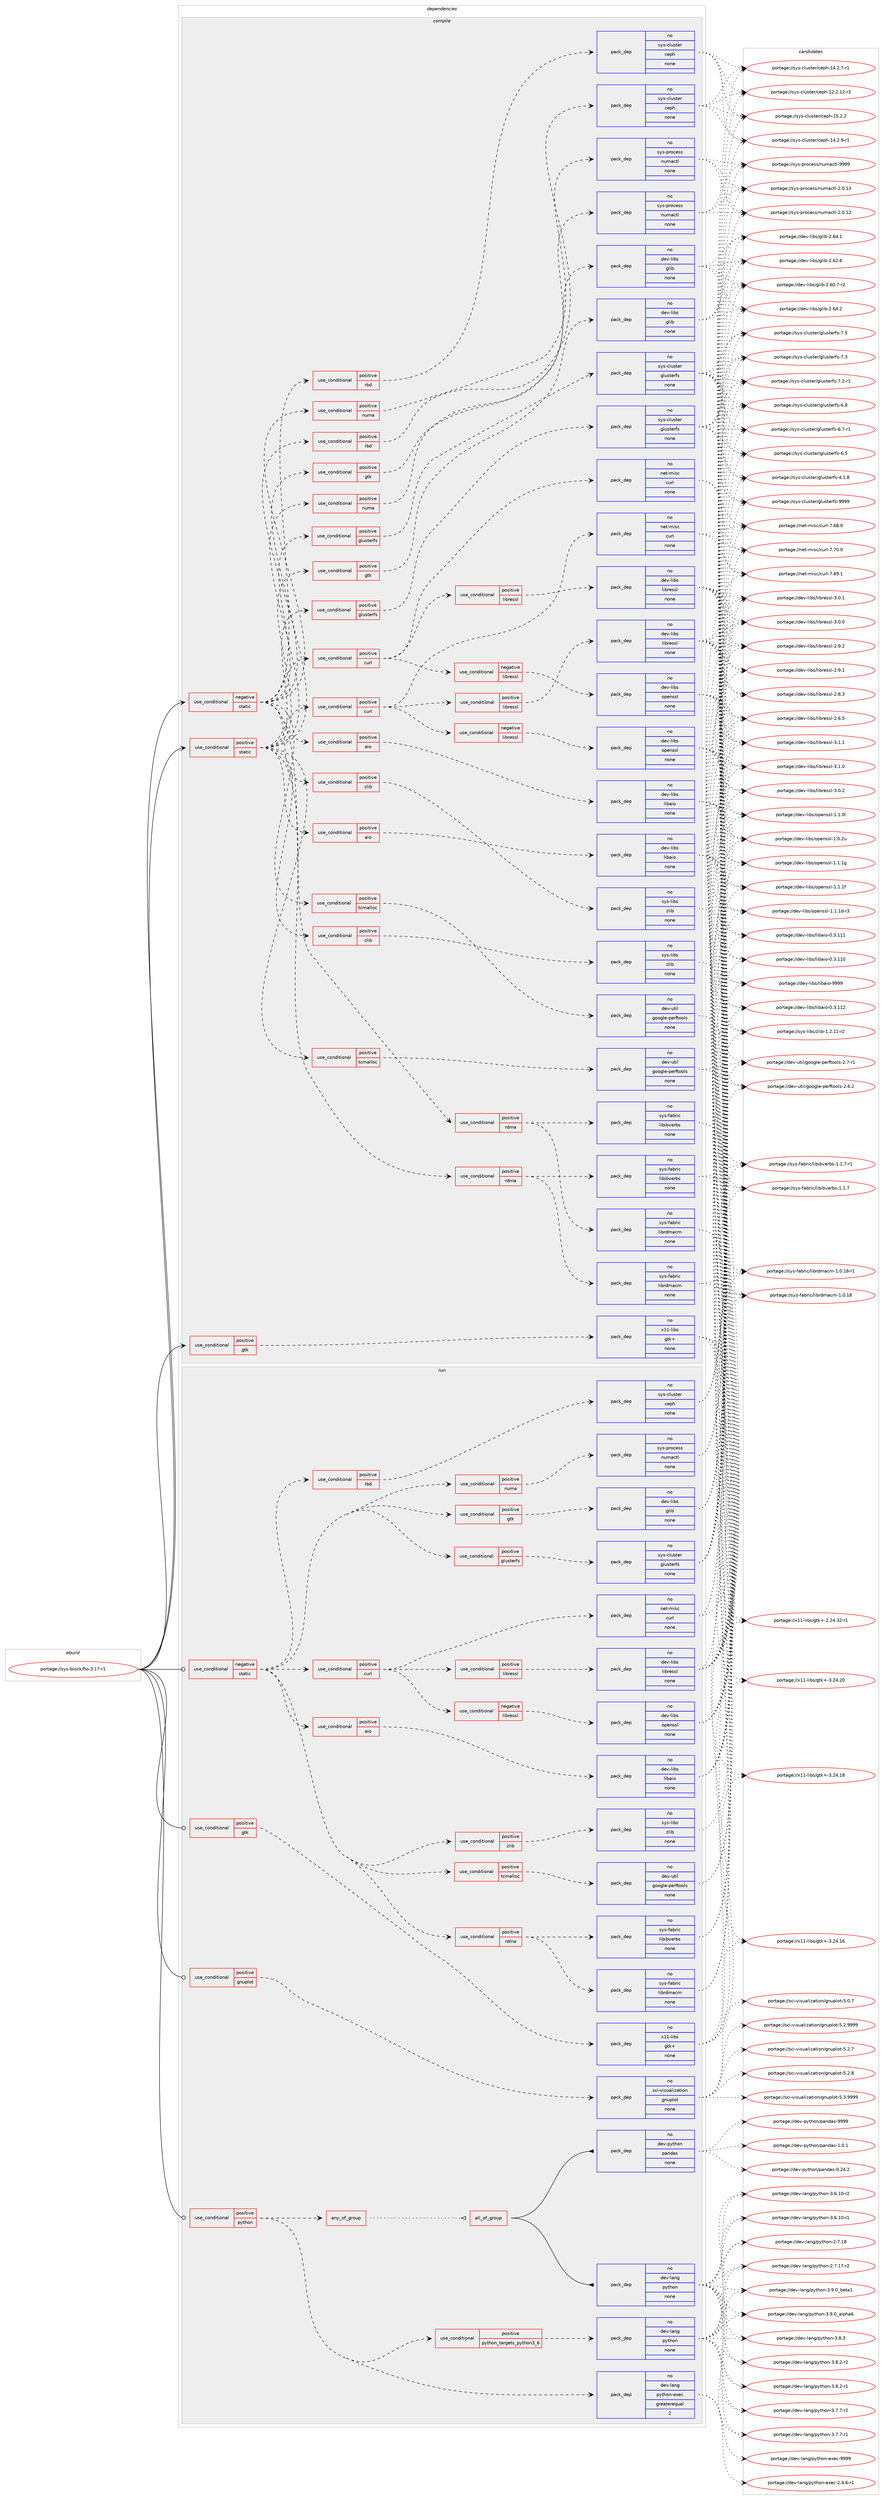 digraph prolog {

# *************
# Graph options
# *************

newrank=true;
concentrate=true;
compound=true;
graph [rankdir=LR,fontname=Helvetica,fontsize=10,ranksep=1.5];#, ranksep=2.5, nodesep=0.2];
edge  [arrowhead=vee];
node  [fontname=Helvetica,fontsize=10];

# **********
# The ebuild
# **********

subgraph cluster_leftcol {
color=gray;
rank=same;
label=<<i>ebuild</i>>;
id [label="portage://sys-block/fio-3.17-r1", color=red, width=4, href="../sys-block/fio-3.17-r1.svg"];
}

# ****************
# The dependencies
# ****************

subgraph cluster_midcol {
color=gray;
label=<<i>dependencies</i>>;
subgraph cluster_compile {
fillcolor="#eeeeee";
style=filled;
label=<<i>compile</i>>;
subgraph cond939 {
dependency4978 [label=<<TABLE BORDER="0" CELLBORDER="1" CELLSPACING="0" CELLPADDING="4"><TR><TD ROWSPAN="3" CELLPADDING="10">use_conditional</TD></TR><TR><TD>negative</TD></TR><TR><TD>static</TD></TR></TABLE>>, shape=none, color=red];
subgraph cond940 {
dependency4979 [label=<<TABLE BORDER="0" CELLBORDER="1" CELLSPACING="0" CELLPADDING="4"><TR><TD ROWSPAN="3" CELLPADDING="10">use_conditional</TD></TR><TR><TD>positive</TD></TR><TR><TD>aio</TD></TR></TABLE>>, shape=none, color=red];
subgraph pack3942 {
dependency4980 [label=<<TABLE BORDER="0" CELLBORDER="1" CELLSPACING="0" CELLPADDING="4" WIDTH="220"><TR><TD ROWSPAN="6" CELLPADDING="30">pack_dep</TD></TR><TR><TD WIDTH="110">no</TD></TR><TR><TD>dev-libs</TD></TR><TR><TD>libaio</TD></TR><TR><TD>none</TD></TR><TR><TD></TD></TR></TABLE>>, shape=none, color=blue];
}
dependency4979:e -> dependency4980:w [weight=20,style="dashed",arrowhead="vee"];
}
dependency4978:e -> dependency4979:w [weight=20,style="dashed",arrowhead="vee"];
subgraph cond941 {
dependency4981 [label=<<TABLE BORDER="0" CELLBORDER="1" CELLSPACING="0" CELLPADDING="4"><TR><TD ROWSPAN="3" CELLPADDING="10">use_conditional</TD></TR><TR><TD>positive</TD></TR><TR><TD>curl</TD></TR></TABLE>>, shape=none, color=red];
subgraph pack3943 {
dependency4982 [label=<<TABLE BORDER="0" CELLBORDER="1" CELLSPACING="0" CELLPADDING="4" WIDTH="220"><TR><TD ROWSPAN="6" CELLPADDING="30">pack_dep</TD></TR><TR><TD WIDTH="110">no</TD></TR><TR><TD>net-misc</TD></TR><TR><TD>curl</TD></TR><TR><TD>none</TD></TR><TR><TD></TD></TR></TABLE>>, shape=none, color=blue];
}
dependency4981:e -> dependency4982:w [weight=20,style="dashed",arrowhead="vee"];
subgraph cond942 {
dependency4983 [label=<<TABLE BORDER="0" CELLBORDER="1" CELLSPACING="0" CELLPADDING="4"><TR><TD ROWSPAN="3" CELLPADDING="10">use_conditional</TD></TR><TR><TD>negative</TD></TR><TR><TD>libressl</TD></TR></TABLE>>, shape=none, color=red];
subgraph pack3944 {
dependency4984 [label=<<TABLE BORDER="0" CELLBORDER="1" CELLSPACING="0" CELLPADDING="4" WIDTH="220"><TR><TD ROWSPAN="6" CELLPADDING="30">pack_dep</TD></TR><TR><TD WIDTH="110">no</TD></TR><TR><TD>dev-libs</TD></TR><TR><TD>openssl</TD></TR><TR><TD>none</TD></TR><TR><TD></TD></TR></TABLE>>, shape=none, color=blue];
}
dependency4983:e -> dependency4984:w [weight=20,style="dashed",arrowhead="vee"];
}
dependency4981:e -> dependency4983:w [weight=20,style="dashed",arrowhead="vee"];
subgraph cond943 {
dependency4985 [label=<<TABLE BORDER="0" CELLBORDER="1" CELLSPACING="0" CELLPADDING="4"><TR><TD ROWSPAN="3" CELLPADDING="10">use_conditional</TD></TR><TR><TD>positive</TD></TR><TR><TD>libressl</TD></TR></TABLE>>, shape=none, color=red];
subgraph pack3945 {
dependency4986 [label=<<TABLE BORDER="0" CELLBORDER="1" CELLSPACING="0" CELLPADDING="4" WIDTH="220"><TR><TD ROWSPAN="6" CELLPADDING="30">pack_dep</TD></TR><TR><TD WIDTH="110">no</TD></TR><TR><TD>dev-libs</TD></TR><TR><TD>libressl</TD></TR><TR><TD>none</TD></TR><TR><TD></TD></TR></TABLE>>, shape=none, color=blue];
}
dependency4985:e -> dependency4986:w [weight=20,style="dashed",arrowhead="vee"];
}
dependency4981:e -> dependency4985:w [weight=20,style="dashed",arrowhead="vee"];
}
dependency4978:e -> dependency4981:w [weight=20,style="dashed",arrowhead="vee"];
subgraph cond944 {
dependency4987 [label=<<TABLE BORDER="0" CELLBORDER="1" CELLSPACING="0" CELLPADDING="4"><TR><TD ROWSPAN="3" CELLPADDING="10">use_conditional</TD></TR><TR><TD>positive</TD></TR><TR><TD>glusterfs</TD></TR></TABLE>>, shape=none, color=red];
subgraph pack3946 {
dependency4988 [label=<<TABLE BORDER="0" CELLBORDER="1" CELLSPACING="0" CELLPADDING="4" WIDTH="220"><TR><TD ROWSPAN="6" CELLPADDING="30">pack_dep</TD></TR><TR><TD WIDTH="110">no</TD></TR><TR><TD>sys-cluster</TD></TR><TR><TD>glusterfs</TD></TR><TR><TD>none</TD></TR><TR><TD></TD></TR></TABLE>>, shape=none, color=blue];
}
dependency4987:e -> dependency4988:w [weight=20,style="dashed",arrowhead="vee"];
}
dependency4978:e -> dependency4987:w [weight=20,style="dashed",arrowhead="vee"];
subgraph cond945 {
dependency4989 [label=<<TABLE BORDER="0" CELLBORDER="1" CELLSPACING="0" CELLPADDING="4"><TR><TD ROWSPAN="3" CELLPADDING="10">use_conditional</TD></TR><TR><TD>positive</TD></TR><TR><TD>gtk</TD></TR></TABLE>>, shape=none, color=red];
subgraph pack3947 {
dependency4990 [label=<<TABLE BORDER="0" CELLBORDER="1" CELLSPACING="0" CELLPADDING="4" WIDTH="220"><TR><TD ROWSPAN="6" CELLPADDING="30">pack_dep</TD></TR><TR><TD WIDTH="110">no</TD></TR><TR><TD>dev-libs</TD></TR><TR><TD>glib</TD></TR><TR><TD>none</TD></TR><TR><TD></TD></TR></TABLE>>, shape=none, color=blue];
}
dependency4989:e -> dependency4990:w [weight=20,style="dashed",arrowhead="vee"];
}
dependency4978:e -> dependency4989:w [weight=20,style="dashed",arrowhead="vee"];
subgraph cond946 {
dependency4991 [label=<<TABLE BORDER="0" CELLBORDER="1" CELLSPACING="0" CELLPADDING="4"><TR><TD ROWSPAN="3" CELLPADDING="10">use_conditional</TD></TR><TR><TD>positive</TD></TR><TR><TD>numa</TD></TR></TABLE>>, shape=none, color=red];
subgraph pack3948 {
dependency4992 [label=<<TABLE BORDER="0" CELLBORDER="1" CELLSPACING="0" CELLPADDING="4" WIDTH="220"><TR><TD ROWSPAN="6" CELLPADDING="30">pack_dep</TD></TR><TR><TD WIDTH="110">no</TD></TR><TR><TD>sys-process</TD></TR><TR><TD>numactl</TD></TR><TR><TD>none</TD></TR><TR><TD></TD></TR></TABLE>>, shape=none, color=blue];
}
dependency4991:e -> dependency4992:w [weight=20,style="dashed",arrowhead="vee"];
}
dependency4978:e -> dependency4991:w [weight=20,style="dashed",arrowhead="vee"];
subgraph cond947 {
dependency4993 [label=<<TABLE BORDER="0" CELLBORDER="1" CELLSPACING="0" CELLPADDING="4"><TR><TD ROWSPAN="3" CELLPADDING="10">use_conditional</TD></TR><TR><TD>positive</TD></TR><TR><TD>rbd</TD></TR></TABLE>>, shape=none, color=red];
subgraph pack3949 {
dependency4994 [label=<<TABLE BORDER="0" CELLBORDER="1" CELLSPACING="0" CELLPADDING="4" WIDTH="220"><TR><TD ROWSPAN="6" CELLPADDING="30">pack_dep</TD></TR><TR><TD WIDTH="110">no</TD></TR><TR><TD>sys-cluster</TD></TR><TR><TD>ceph</TD></TR><TR><TD>none</TD></TR><TR><TD></TD></TR></TABLE>>, shape=none, color=blue];
}
dependency4993:e -> dependency4994:w [weight=20,style="dashed",arrowhead="vee"];
}
dependency4978:e -> dependency4993:w [weight=20,style="dashed",arrowhead="vee"];
subgraph cond948 {
dependency4995 [label=<<TABLE BORDER="0" CELLBORDER="1" CELLSPACING="0" CELLPADDING="4"><TR><TD ROWSPAN="3" CELLPADDING="10">use_conditional</TD></TR><TR><TD>positive</TD></TR><TR><TD>rdma</TD></TR></TABLE>>, shape=none, color=red];
subgraph pack3950 {
dependency4996 [label=<<TABLE BORDER="0" CELLBORDER="1" CELLSPACING="0" CELLPADDING="4" WIDTH="220"><TR><TD ROWSPAN="6" CELLPADDING="30">pack_dep</TD></TR><TR><TD WIDTH="110">no</TD></TR><TR><TD>sys-fabric</TD></TR><TR><TD>libibverbs</TD></TR><TR><TD>none</TD></TR><TR><TD></TD></TR></TABLE>>, shape=none, color=blue];
}
dependency4995:e -> dependency4996:w [weight=20,style="dashed",arrowhead="vee"];
subgraph pack3951 {
dependency4997 [label=<<TABLE BORDER="0" CELLBORDER="1" CELLSPACING="0" CELLPADDING="4" WIDTH="220"><TR><TD ROWSPAN="6" CELLPADDING="30">pack_dep</TD></TR><TR><TD WIDTH="110">no</TD></TR><TR><TD>sys-fabric</TD></TR><TR><TD>librdmacm</TD></TR><TR><TD>none</TD></TR><TR><TD></TD></TR></TABLE>>, shape=none, color=blue];
}
dependency4995:e -> dependency4997:w [weight=20,style="dashed",arrowhead="vee"];
}
dependency4978:e -> dependency4995:w [weight=20,style="dashed",arrowhead="vee"];
subgraph cond949 {
dependency4998 [label=<<TABLE BORDER="0" CELLBORDER="1" CELLSPACING="0" CELLPADDING="4"><TR><TD ROWSPAN="3" CELLPADDING="10">use_conditional</TD></TR><TR><TD>positive</TD></TR><TR><TD>tcmalloc</TD></TR></TABLE>>, shape=none, color=red];
subgraph pack3952 {
dependency4999 [label=<<TABLE BORDER="0" CELLBORDER="1" CELLSPACING="0" CELLPADDING="4" WIDTH="220"><TR><TD ROWSPAN="6" CELLPADDING="30">pack_dep</TD></TR><TR><TD WIDTH="110">no</TD></TR><TR><TD>dev-util</TD></TR><TR><TD>google-perftools</TD></TR><TR><TD>none</TD></TR><TR><TD></TD></TR></TABLE>>, shape=none, color=blue];
}
dependency4998:e -> dependency4999:w [weight=20,style="dashed",arrowhead="vee"];
}
dependency4978:e -> dependency4998:w [weight=20,style="dashed",arrowhead="vee"];
subgraph cond950 {
dependency5000 [label=<<TABLE BORDER="0" CELLBORDER="1" CELLSPACING="0" CELLPADDING="4"><TR><TD ROWSPAN="3" CELLPADDING="10">use_conditional</TD></TR><TR><TD>positive</TD></TR><TR><TD>zlib</TD></TR></TABLE>>, shape=none, color=red];
subgraph pack3953 {
dependency5001 [label=<<TABLE BORDER="0" CELLBORDER="1" CELLSPACING="0" CELLPADDING="4" WIDTH="220"><TR><TD ROWSPAN="6" CELLPADDING="30">pack_dep</TD></TR><TR><TD WIDTH="110">no</TD></TR><TR><TD>sys-libs</TD></TR><TR><TD>zlib</TD></TR><TR><TD>none</TD></TR><TR><TD></TD></TR></TABLE>>, shape=none, color=blue];
}
dependency5000:e -> dependency5001:w [weight=20,style="dashed",arrowhead="vee"];
}
dependency4978:e -> dependency5000:w [weight=20,style="dashed",arrowhead="vee"];
}
id:e -> dependency4978:w [weight=20,style="solid",arrowhead="vee"];
subgraph cond951 {
dependency5002 [label=<<TABLE BORDER="0" CELLBORDER="1" CELLSPACING="0" CELLPADDING="4"><TR><TD ROWSPAN="3" CELLPADDING="10">use_conditional</TD></TR><TR><TD>positive</TD></TR><TR><TD>gtk</TD></TR></TABLE>>, shape=none, color=red];
subgraph pack3954 {
dependency5003 [label=<<TABLE BORDER="0" CELLBORDER="1" CELLSPACING="0" CELLPADDING="4" WIDTH="220"><TR><TD ROWSPAN="6" CELLPADDING="30">pack_dep</TD></TR><TR><TD WIDTH="110">no</TD></TR><TR><TD>x11-libs</TD></TR><TR><TD>gtk+</TD></TR><TR><TD>none</TD></TR><TR><TD></TD></TR></TABLE>>, shape=none, color=blue];
}
dependency5002:e -> dependency5003:w [weight=20,style="dashed",arrowhead="vee"];
}
id:e -> dependency5002:w [weight=20,style="solid",arrowhead="vee"];
subgraph cond952 {
dependency5004 [label=<<TABLE BORDER="0" CELLBORDER="1" CELLSPACING="0" CELLPADDING="4"><TR><TD ROWSPAN="3" CELLPADDING="10">use_conditional</TD></TR><TR><TD>positive</TD></TR><TR><TD>static</TD></TR></TABLE>>, shape=none, color=red];
subgraph cond953 {
dependency5005 [label=<<TABLE BORDER="0" CELLBORDER="1" CELLSPACING="0" CELLPADDING="4"><TR><TD ROWSPAN="3" CELLPADDING="10">use_conditional</TD></TR><TR><TD>positive</TD></TR><TR><TD>aio</TD></TR></TABLE>>, shape=none, color=red];
subgraph pack3955 {
dependency5006 [label=<<TABLE BORDER="0" CELLBORDER="1" CELLSPACING="0" CELLPADDING="4" WIDTH="220"><TR><TD ROWSPAN="6" CELLPADDING="30">pack_dep</TD></TR><TR><TD WIDTH="110">no</TD></TR><TR><TD>dev-libs</TD></TR><TR><TD>libaio</TD></TR><TR><TD>none</TD></TR><TR><TD></TD></TR></TABLE>>, shape=none, color=blue];
}
dependency5005:e -> dependency5006:w [weight=20,style="dashed",arrowhead="vee"];
}
dependency5004:e -> dependency5005:w [weight=20,style="dashed",arrowhead="vee"];
subgraph cond954 {
dependency5007 [label=<<TABLE BORDER="0" CELLBORDER="1" CELLSPACING="0" CELLPADDING="4"><TR><TD ROWSPAN="3" CELLPADDING="10">use_conditional</TD></TR><TR><TD>positive</TD></TR><TR><TD>curl</TD></TR></TABLE>>, shape=none, color=red];
subgraph pack3956 {
dependency5008 [label=<<TABLE BORDER="0" CELLBORDER="1" CELLSPACING="0" CELLPADDING="4" WIDTH="220"><TR><TD ROWSPAN="6" CELLPADDING="30">pack_dep</TD></TR><TR><TD WIDTH="110">no</TD></TR><TR><TD>net-misc</TD></TR><TR><TD>curl</TD></TR><TR><TD>none</TD></TR><TR><TD></TD></TR></TABLE>>, shape=none, color=blue];
}
dependency5007:e -> dependency5008:w [weight=20,style="dashed",arrowhead="vee"];
subgraph cond955 {
dependency5009 [label=<<TABLE BORDER="0" CELLBORDER="1" CELLSPACING="0" CELLPADDING="4"><TR><TD ROWSPAN="3" CELLPADDING="10">use_conditional</TD></TR><TR><TD>negative</TD></TR><TR><TD>libressl</TD></TR></TABLE>>, shape=none, color=red];
subgraph pack3957 {
dependency5010 [label=<<TABLE BORDER="0" CELLBORDER="1" CELLSPACING="0" CELLPADDING="4" WIDTH="220"><TR><TD ROWSPAN="6" CELLPADDING="30">pack_dep</TD></TR><TR><TD WIDTH="110">no</TD></TR><TR><TD>dev-libs</TD></TR><TR><TD>openssl</TD></TR><TR><TD>none</TD></TR><TR><TD></TD></TR></TABLE>>, shape=none, color=blue];
}
dependency5009:e -> dependency5010:w [weight=20,style="dashed",arrowhead="vee"];
}
dependency5007:e -> dependency5009:w [weight=20,style="dashed",arrowhead="vee"];
subgraph cond956 {
dependency5011 [label=<<TABLE BORDER="0" CELLBORDER="1" CELLSPACING="0" CELLPADDING="4"><TR><TD ROWSPAN="3" CELLPADDING="10">use_conditional</TD></TR><TR><TD>positive</TD></TR><TR><TD>libressl</TD></TR></TABLE>>, shape=none, color=red];
subgraph pack3958 {
dependency5012 [label=<<TABLE BORDER="0" CELLBORDER="1" CELLSPACING="0" CELLPADDING="4" WIDTH="220"><TR><TD ROWSPAN="6" CELLPADDING="30">pack_dep</TD></TR><TR><TD WIDTH="110">no</TD></TR><TR><TD>dev-libs</TD></TR><TR><TD>libressl</TD></TR><TR><TD>none</TD></TR><TR><TD></TD></TR></TABLE>>, shape=none, color=blue];
}
dependency5011:e -> dependency5012:w [weight=20,style="dashed",arrowhead="vee"];
}
dependency5007:e -> dependency5011:w [weight=20,style="dashed",arrowhead="vee"];
}
dependency5004:e -> dependency5007:w [weight=20,style="dashed",arrowhead="vee"];
subgraph cond957 {
dependency5013 [label=<<TABLE BORDER="0" CELLBORDER="1" CELLSPACING="0" CELLPADDING="4"><TR><TD ROWSPAN="3" CELLPADDING="10">use_conditional</TD></TR><TR><TD>positive</TD></TR><TR><TD>glusterfs</TD></TR></TABLE>>, shape=none, color=red];
subgraph pack3959 {
dependency5014 [label=<<TABLE BORDER="0" CELLBORDER="1" CELLSPACING="0" CELLPADDING="4" WIDTH="220"><TR><TD ROWSPAN="6" CELLPADDING="30">pack_dep</TD></TR><TR><TD WIDTH="110">no</TD></TR><TR><TD>sys-cluster</TD></TR><TR><TD>glusterfs</TD></TR><TR><TD>none</TD></TR><TR><TD></TD></TR></TABLE>>, shape=none, color=blue];
}
dependency5013:e -> dependency5014:w [weight=20,style="dashed",arrowhead="vee"];
}
dependency5004:e -> dependency5013:w [weight=20,style="dashed",arrowhead="vee"];
subgraph cond958 {
dependency5015 [label=<<TABLE BORDER="0" CELLBORDER="1" CELLSPACING="0" CELLPADDING="4"><TR><TD ROWSPAN="3" CELLPADDING="10">use_conditional</TD></TR><TR><TD>positive</TD></TR><TR><TD>gtk</TD></TR></TABLE>>, shape=none, color=red];
subgraph pack3960 {
dependency5016 [label=<<TABLE BORDER="0" CELLBORDER="1" CELLSPACING="0" CELLPADDING="4" WIDTH="220"><TR><TD ROWSPAN="6" CELLPADDING="30">pack_dep</TD></TR><TR><TD WIDTH="110">no</TD></TR><TR><TD>dev-libs</TD></TR><TR><TD>glib</TD></TR><TR><TD>none</TD></TR><TR><TD></TD></TR></TABLE>>, shape=none, color=blue];
}
dependency5015:e -> dependency5016:w [weight=20,style="dashed",arrowhead="vee"];
}
dependency5004:e -> dependency5015:w [weight=20,style="dashed",arrowhead="vee"];
subgraph cond959 {
dependency5017 [label=<<TABLE BORDER="0" CELLBORDER="1" CELLSPACING="0" CELLPADDING="4"><TR><TD ROWSPAN="3" CELLPADDING="10">use_conditional</TD></TR><TR><TD>positive</TD></TR><TR><TD>numa</TD></TR></TABLE>>, shape=none, color=red];
subgraph pack3961 {
dependency5018 [label=<<TABLE BORDER="0" CELLBORDER="1" CELLSPACING="0" CELLPADDING="4" WIDTH="220"><TR><TD ROWSPAN="6" CELLPADDING="30">pack_dep</TD></TR><TR><TD WIDTH="110">no</TD></TR><TR><TD>sys-process</TD></TR><TR><TD>numactl</TD></TR><TR><TD>none</TD></TR><TR><TD></TD></TR></TABLE>>, shape=none, color=blue];
}
dependency5017:e -> dependency5018:w [weight=20,style="dashed",arrowhead="vee"];
}
dependency5004:e -> dependency5017:w [weight=20,style="dashed",arrowhead="vee"];
subgraph cond960 {
dependency5019 [label=<<TABLE BORDER="0" CELLBORDER="1" CELLSPACING="0" CELLPADDING="4"><TR><TD ROWSPAN="3" CELLPADDING="10">use_conditional</TD></TR><TR><TD>positive</TD></TR><TR><TD>rbd</TD></TR></TABLE>>, shape=none, color=red];
subgraph pack3962 {
dependency5020 [label=<<TABLE BORDER="0" CELLBORDER="1" CELLSPACING="0" CELLPADDING="4" WIDTH="220"><TR><TD ROWSPAN="6" CELLPADDING="30">pack_dep</TD></TR><TR><TD WIDTH="110">no</TD></TR><TR><TD>sys-cluster</TD></TR><TR><TD>ceph</TD></TR><TR><TD>none</TD></TR><TR><TD></TD></TR></TABLE>>, shape=none, color=blue];
}
dependency5019:e -> dependency5020:w [weight=20,style="dashed",arrowhead="vee"];
}
dependency5004:e -> dependency5019:w [weight=20,style="dashed",arrowhead="vee"];
subgraph cond961 {
dependency5021 [label=<<TABLE BORDER="0" CELLBORDER="1" CELLSPACING="0" CELLPADDING="4"><TR><TD ROWSPAN="3" CELLPADDING="10">use_conditional</TD></TR><TR><TD>positive</TD></TR><TR><TD>rdma</TD></TR></TABLE>>, shape=none, color=red];
subgraph pack3963 {
dependency5022 [label=<<TABLE BORDER="0" CELLBORDER="1" CELLSPACING="0" CELLPADDING="4" WIDTH="220"><TR><TD ROWSPAN="6" CELLPADDING="30">pack_dep</TD></TR><TR><TD WIDTH="110">no</TD></TR><TR><TD>sys-fabric</TD></TR><TR><TD>libibverbs</TD></TR><TR><TD>none</TD></TR><TR><TD></TD></TR></TABLE>>, shape=none, color=blue];
}
dependency5021:e -> dependency5022:w [weight=20,style="dashed",arrowhead="vee"];
subgraph pack3964 {
dependency5023 [label=<<TABLE BORDER="0" CELLBORDER="1" CELLSPACING="0" CELLPADDING="4" WIDTH="220"><TR><TD ROWSPAN="6" CELLPADDING="30">pack_dep</TD></TR><TR><TD WIDTH="110">no</TD></TR><TR><TD>sys-fabric</TD></TR><TR><TD>librdmacm</TD></TR><TR><TD>none</TD></TR><TR><TD></TD></TR></TABLE>>, shape=none, color=blue];
}
dependency5021:e -> dependency5023:w [weight=20,style="dashed",arrowhead="vee"];
}
dependency5004:e -> dependency5021:w [weight=20,style="dashed",arrowhead="vee"];
subgraph cond962 {
dependency5024 [label=<<TABLE BORDER="0" CELLBORDER="1" CELLSPACING="0" CELLPADDING="4"><TR><TD ROWSPAN="3" CELLPADDING="10">use_conditional</TD></TR><TR><TD>positive</TD></TR><TR><TD>tcmalloc</TD></TR></TABLE>>, shape=none, color=red];
subgraph pack3965 {
dependency5025 [label=<<TABLE BORDER="0" CELLBORDER="1" CELLSPACING="0" CELLPADDING="4" WIDTH="220"><TR><TD ROWSPAN="6" CELLPADDING="30">pack_dep</TD></TR><TR><TD WIDTH="110">no</TD></TR><TR><TD>dev-util</TD></TR><TR><TD>google-perftools</TD></TR><TR><TD>none</TD></TR><TR><TD></TD></TR></TABLE>>, shape=none, color=blue];
}
dependency5024:e -> dependency5025:w [weight=20,style="dashed",arrowhead="vee"];
}
dependency5004:e -> dependency5024:w [weight=20,style="dashed",arrowhead="vee"];
subgraph cond963 {
dependency5026 [label=<<TABLE BORDER="0" CELLBORDER="1" CELLSPACING="0" CELLPADDING="4"><TR><TD ROWSPAN="3" CELLPADDING="10">use_conditional</TD></TR><TR><TD>positive</TD></TR><TR><TD>zlib</TD></TR></TABLE>>, shape=none, color=red];
subgraph pack3966 {
dependency5027 [label=<<TABLE BORDER="0" CELLBORDER="1" CELLSPACING="0" CELLPADDING="4" WIDTH="220"><TR><TD ROWSPAN="6" CELLPADDING="30">pack_dep</TD></TR><TR><TD WIDTH="110">no</TD></TR><TR><TD>sys-libs</TD></TR><TR><TD>zlib</TD></TR><TR><TD>none</TD></TR><TR><TD></TD></TR></TABLE>>, shape=none, color=blue];
}
dependency5026:e -> dependency5027:w [weight=20,style="dashed",arrowhead="vee"];
}
dependency5004:e -> dependency5026:w [weight=20,style="dashed",arrowhead="vee"];
}
id:e -> dependency5004:w [weight=20,style="solid",arrowhead="vee"];
}
subgraph cluster_compileandrun {
fillcolor="#eeeeee";
style=filled;
label=<<i>compile and run</i>>;
}
subgraph cluster_run {
fillcolor="#eeeeee";
style=filled;
label=<<i>run</i>>;
subgraph cond964 {
dependency5028 [label=<<TABLE BORDER="0" CELLBORDER="1" CELLSPACING="0" CELLPADDING="4"><TR><TD ROWSPAN="3" CELLPADDING="10">use_conditional</TD></TR><TR><TD>negative</TD></TR><TR><TD>static</TD></TR></TABLE>>, shape=none, color=red];
subgraph cond965 {
dependency5029 [label=<<TABLE BORDER="0" CELLBORDER="1" CELLSPACING="0" CELLPADDING="4"><TR><TD ROWSPAN="3" CELLPADDING="10">use_conditional</TD></TR><TR><TD>positive</TD></TR><TR><TD>aio</TD></TR></TABLE>>, shape=none, color=red];
subgraph pack3967 {
dependency5030 [label=<<TABLE BORDER="0" CELLBORDER="1" CELLSPACING="0" CELLPADDING="4" WIDTH="220"><TR><TD ROWSPAN="6" CELLPADDING="30">pack_dep</TD></TR><TR><TD WIDTH="110">no</TD></TR><TR><TD>dev-libs</TD></TR><TR><TD>libaio</TD></TR><TR><TD>none</TD></TR><TR><TD></TD></TR></TABLE>>, shape=none, color=blue];
}
dependency5029:e -> dependency5030:w [weight=20,style="dashed",arrowhead="vee"];
}
dependency5028:e -> dependency5029:w [weight=20,style="dashed",arrowhead="vee"];
subgraph cond966 {
dependency5031 [label=<<TABLE BORDER="0" CELLBORDER="1" CELLSPACING="0" CELLPADDING="4"><TR><TD ROWSPAN="3" CELLPADDING="10">use_conditional</TD></TR><TR><TD>positive</TD></TR><TR><TD>curl</TD></TR></TABLE>>, shape=none, color=red];
subgraph pack3968 {
dependency5032 [label=<<TABLE BORDER="0" CELLBORDER="1" CELLSPACING="0" CELLPADDING="4" WIDTH="220"><TR><TD ROWSPAN="6" CELLPADDING="30">pack_dep</TD></TR><TR><TD WIDTH="110">no</TD></TR><TR><TD>net-misc</TD></TR><TR><TD>curl</TD></TR><TR><TD>none</TD></TR><TR><TD></TD></TR></TABLE>>, shape=none, color=blue];
}
dependency5031:e -> dependency5032:w [weight=20,style="dashed",arrowhead="vee"];
subgraph cond967 {
dependency5033 [label=<<TABLE BORDER="0" CELLBORDER="1" CELLSPACING="0" CELLPADDING="4"><TR><TD ROWSPAN="3" CELLPADDING="10">use_conditional</TD></TR><TR><TD>negative</TD></TR><TR><TD>libressl</TD></TR></TABLE>>, shape=none, color=red];
subgraph pack3969 {
dependency5034 [label=<<TABLE BORDER="0" CELLBORDER="1" CELLSPACING="0" CELLPADDING="4" WIDTH="220"><TR><TD ROWSPAN="6" CELLPADDING="30">pack_dep</TD></TR><TR><TD WIDTH="110">no</TD></TR><TR><TD>dev-libs</TD></TR><TR><TD>openssl</TD></TR><TR><TD>none</TD></TR><TR><TD></TD></TR></TABLE>>, shape=none, color=blue];
}
dependency5033:e -> dependency5034:w [weight=20,style="dashed",arrowhead="vee"];
}
dependency5031:e -> dependency5033:w [weight=20,style="dashed",arrowhead="vee"];
subgraph cond968 {
dependency5035 [label=<<TABLE BORDER="0" CELLBORDER="1" CELLSPACING="0" CELLPADDING="4"><TR><TD ROWSPAN="3" CELLPADDING="10">use_conditional</TD></TR><TR><TD>positive</TD></TR><TR><TD>libressl</TD></TR></TABLE>>, shape=none, color=red];
subgraph pack3970 {
dependency5036 [label=<<TABLE BORDER="0" CELLBORDER="1" CELLSPACING="0" CELLPADDING="4" WIDTH="220"><TR><TD ROWSPAN="6" CELLPADDING="30">pack_dep</TD></TR><TR><TD WIDTH="110">no</TD></TR><TR><TD>dev-libs</TD></TR><TR><TD>libressl</TD></TR><TR><TD>none</TD></TR><TR><TD></TD></TR></TABLE>>, shape=none, color=blue];
}
dependency5035:e -> dependency5036:w [weight=20,style="dashed",arrowhead="vee"];
}
dependency5031:e -> dependency5035:w [weight=20,style="dashed",arrowhead="vee"];
}
dependency5028:e -> dependency5031:w [weight=20,style="dashed",arrowhead="vee"];
subgraph cond969 {
dependency5037 [label=<<TABLE BORDER="0" CELLBORDER="1" CELLSPACING="0" CELLPADDING="4"><TR><TD ROWSPAN="3" CELLPADDING="10">use_conditional</TD></TR><TR><TD>positive</TD></TR><TR><TD>glusterfs</TD></TR></TABLE>>, shape=none, color=red];
subgraph pack3971 {
dependency5038 [label=<<TABLE BORDER="0" CELLBORDER="1" CELLSPACING="0" CELLPADDING="4" WIDTH="220"><TR><TD ROWSPAN="6" CELLPADDING="30">pack_dep</TD></TR><TR><TD WIDTH="110">no</TD></TR><TR><TD>sys-cluster</TD></TR><TR><TD>glusterfs</TD></TR><TR><TD>none</TD></TR><TR><TD></TD></TR></TABLE>>, shape=none, color=blue];
}
dependency5037:e -> dependency5038:w [weight=20,style="dashed",arrowhead="vee"];
}
dependency5028:e -> dependency5037:w [weight=20,style="dashed",arrowhead="vee"];
subgraph cond970 {
dependency5039 [label=<<TABLE BORDER="0" CELLBORDER="1" CELLSPACING="0" CELLPADDING="4"><TR><TD ROWSPAN="3" CELLPADDING="10">use_conditional</TD></TR><TR><TD>positive</TD></TR><TR><TD>gtk</TD></TR></TABLE>>, shape=none, color=red];
subgraph pack3972 {
dependency5040 [label=<<TABLE BORDER="0" CELLBORDER="1" CELLSPACING="0" CELLPADDING="4" WIDTH="220"><TR><TD ROWSPAN="6" CELLPADDING="30">pack_dep</TD></TR><TR><TD WIDTH="110">no</TD></TR><TR><TD>dev-libs</TD></TR><TR><TD>glib</TD></TR><TR><TD>none</TD></TR><TR><TD></TD></TR></TABLE>>, shape=none, color=blue];
}
dependency5039:e -> dependency5040:w [weight=20,style="dashed",arrowhead="vee"];
}
dependency5028:e -> dependency5039:w [weight=20,style="dashed",arrowhead="vee"];
subgraph cond971 {
dependency5041 [label=<<TABLE BORDER="0" CELLBORDER="1" CELLSPACING="0" CELLPADDING="4"><TR><TD ROWSPAN="3" CELLPADDING="10">use_conditional</TD></TR><TR><TD>positive</TD></TR><TR><TD>numa</TD></TR></TABLE>>, shape=none, color=red];
subgraph pack3973 {
dependency5042 [label=<<TABLE BORDER="0" CELLBORDER="1" CELLSPACING="0" CELLPADDING="4" WIDTH="220"><TR><TD ROWSPAN="6" CELLPADDING="30">pack_dep</TD></TR><TR><TD WIDTH="110">no</TD></TR><TR><TD>sys-process</TD></TR><TR><TD>numactl</TD></TR><TR><TD>none</TD></TR><TR><TD></TD></TR></TABLE>>, shape=none, color=blue];
}
dependency5041:e -> dependency5042:w [weight=20,style="dashed",arrowhead="vee"];
}
dependency5028:e -> dependency5041:w [weight=20,style="dashed",arrowhead="vee"];
subgraph cond972 {
dependency5043 [label=<<TABLE BORDER="0" CELLBORDER="1" CELLSPACING="0" CELLPADDING="4"><TR><TD ROWSPAN="3" CELLPADDING="10">use_conditional</TD></TR><TR><TD>positive</TD></TR><TR><TD>rbd</TD></TR></TABLE>>, shape=none, color=red];
subgraph pack3974 {
dependency5044 [label=<<TABLE BORDER="0" CELLBORDER="1" CELLSPACING="0" CELLPADDING="4" WIDTH="220"><TR><TD ROWSPAN="6" CELLPADDING="30">pack_dep</TD></TR><TR><TD WIDTH="110">no</TD></TR><TR><TD>sys-cluster</TD></TR><TR><TD>ceph</TD></TR><TR><TD>none</TD></TR><TR><TD></TD></TR></TABLE>>, shape=none, color=blue];
}
dependency5043:e -> dependency5044:w [weight=20,style="dashed",arrowhead="vee"];
}
dependency5028:e -> dependency5043:w [weight=20,style="dashed",arrowhead="vee"];
subgraph cond973 {
dependency5045 [label=<<TABLE BORDER="0" CELLBORDER="1" CELLSPACING="0" CELLPADDING="4"><TR><TD ROWSPAN="3" CELLPADDING="10">use_conditional</TD></TR><TR><TD>positive</TD></TR><TR><TD>rdma</TD></TR></TABLE>>, shape=none, color=red];
subgraph pack3975 {
dependency5046 [label=<<TABLE BORDER="0" CELLBORDER="1" CELLSPACING="0" CELLPADDING="4" WIDTH="220"><TR><TD ROWSPAN="6" CELLPADDING="30">pack_dep</TD></TR><TR><TD WIDTH="110">no</TD></TR><TR><TD>sys-fabric</TD></TR><TR><TD>libibverbs</TD></TR><TR><TD>none</TD></TR><TR><TD></TD></TR></TABLE>>, shape=none, color=blue];
}
dependency5045:e -> dependency5046:w [weight=20,style="dashed",arrowhead="vee"];
subgraph pack3976 {
dependency5047 [label=<<TABLE BORDER="0" CELLBORDER="1" CELLSPACING="0" CELLPADDING="4" WIDTH="220"><TR><TD ROWSPAN="6" CELLPADDING="30">pack_dep</TD></TR><TR><TD WIDTH="110">no</TD></TR><TR><TD>sys-fabric</TD></TR><TR><TD>librdmacm</TD></TR><TR><TD>none</TD></TR><TR><TD></TD></TR></TABLE>>, shape=none, color=blue];
}
dependency5045:e -> dependency5047:w [weight=20,style="dashed",arrowhead="vee"];
}
dependency5028:e -> dependency5045:w [weight=20,style="dashed",arrowhead="vee"];
subgraph cond974 {
dependency5048 [label=<<TABLE BORDER="0" CELLBORDER="1" CELLSPACING="0" CELLPADDING="4"><TR><TD ROWSPAN="3" CELLPADDING="10">use_conditional</TD></TR><TR><TD>positive</TD></TR><TR><TD>tcmalloc</TD></TR></TABLE>>, shape=none, color=red];
subgraph pack3977 {
dependency5049 [label=<<TABLE BORDER="0" CELLBORDER="1" CELLSPACING="0" CELLPADDING="4" WIDTH="220"><TR><TD ROWSPAN="6" CELLPADDING="30">pack_dep</TD></TR><TR><TD WIDTH="110">no</TD></TR><TR><TD>dev-util</TD></TR><TR><TD>google-perftools</TD></TR><TR><TD>none</TD></TR><TR><TD></TD></TR></TABLE>>, shape=none, color=blue];
}
dependency5048:e -> dependency5049:w [weight=20,style="dashed",arrowhead="vee"];
}
dependency5028:e -> dependency5048:w [weight=20,style="dashed",arrowhead="vee"];
subgraph cond975 {
dependency5050 [label=<<TABLE BORDER="0" CELLBORDER="1" CELLSPACING="0" CELLPADDING="4"><TR><TD ROWSPAN="3" CELLPADDING="10">use_conditional</TD></TR><TR><TD>positive</TD></TR><TR><TD>zlib</TD></TR></TABLE>>, shape=none, color=red];
subgraph pack3978 {
dependency5051 [label=<<TABLE BORDER="0" CELLBORDER="1" CELLSPACING="0" CELLPADDING="4" WIDTH="220"><TR><TD ROWSPAN="6" CELLPADDING="30">pack_dep</TD></TR><TR><TD WIDTH="110">no</TD></TR><TR><TD>sys-libs</TD></TR><TR><TD>zlib</TD></TR><TR><TD>none</TD></TR><TR><TD></TD></TR></TABLE>>, shape=none, color=blue];
}
dependency5050:e -> dependency5051:w [weight=20,style="dashed",arrowhead="vee"];
}
dependency5028:e -> dependency5050:w [weight=20,style="dashed",arrowhead="vee"];
}
id:e -> dependency5028:w [weight=20,style="solid",arrowhead="odot"];
subgraph cond976 {
dependency5052 [label=<<TABLE BORDER="0" CELLBORDER="1" CELLSPACING="0" CELLPADDING="4"><TR><TD ROWSPAN="3" CELLPADDING="10">use_conditional</TD></TR><TR><TD>positive</TD></TR><TR><TD>gnuplot</TD></TR></TABLE>>, shape=none, color=red];
subgraph pack3979 {
dependency5053 [label=<<TABLE BORDER="0" CELLBORDER="1" CELLSPACING="0" CELLPADDING="4" WIDTH="220"><TR><TD ROWSPAN="6" CELLPADDING="30">pack_dep</TD></TR><TR><TD WIDTH="110">no</TD></TR><TR><TD>sci-visualization</TD></TR><TR><TD>gnuplot</TD></TR><TR><TD>none</TD></TR><TR><TD></TD></TR></TABLE>>, shape=none, color=blue];
}
dependency5052:e -> dependency5053:w [weight=20,style="dashed",arrowhead="vee"];
}
id:e -> dependency5052:w [weight=20,style="solid",arrowhead="odot"];
subgraph cond977 {
dependency5054 [label=<<TABLE BORDER="0" CELLBORDER="1" CELLSPACING="0" CELLPADDING="4"><TR><TD ROWSPAN="3" CELLPADDING="10">use_conditional</TD></TR><TR><TD>positive</TD></TR><TR><TD>gtk</TD></TR></TABLE>>, shape=none, color=red];
subgraph pack3980 {
dependency5055 [label=<<TABLE BORDER="0" CELLBORDER="1" CELLSPACING="0" CELLPADDING="4" WIDTH="220"><TR><TD ROWSPAN="6" CELLPADDING="30">pack_dep</TD></TR><TR><TD WIDTH="110">no</TD></TR><TR><TD>x11-libs</TD></TR><TR><TD>gtk+</TD></TR><TR><TD>none</TD></TR><TR><TD></TD></TR></TABLE>>, shape=none, color=blue];
}
dependency5054:e -> dependency5055:w [weight=20,style="dashed",arrowhead="vee"];
}
id:e -> dependency5054:w [weight=20,style="solid",arrowhead="odot"];
subgraph cond978 {
dependency5056 [label=<<TABLE BORDER="0" CELLBORDER="1" CELLSPACING="0" CELLPADDING="4"><TR><TD ROWSPAN="3" CELLPADDING="10">use_conditional</TD></TR><TR><TD>positive</TD></TR><TR><TD>python</TD></TR></TABLE>>, shape=none, color=red];
subgraph cond979 {
dependency5057 [label=<<TABLE BORDER="0" CELLBORDER="1" CELLSPACING="0" CELLPADDING="4"><TR><TD ROWSPAN="3" CELLPADDING="10">use_conditional</TD></TR><TR><TD>positive</TD></TR><TR><TD>python_targets_python3_6</TD></TR></TABLE>>, shape=none, color=red];
subgraph pack3981 {
dependency5058 [label=<<TABLE BORDER="0" CELLBORDER="1" CELLSPACING="0" CELLPADDING="4" WIDTH="220"><TR><TD ROWSPAN="6" CELLPADDING="30">pack_dep</TD></TR><TR><TD WIDTH="110">no</TD></TR><TR><TD>dev-lang</TD></TR><TR><TD>python</TD></TR><TR><TD>none</TD></TR><TR><TD></TD></TR></TABLE>>, shape=none, color=blue];
}
dependency5057:e -> dependency5058:w [weight=20,style="dashed",arrowhead="vee"];
}
dependency5056:e -> dependency5057:w [weight=20,style="dashed",arrowhead="vee"];
subgraph pack3982 {
dependency5059 [label=<<TABLE BORDER="0" CELLBORDER="1" CELLSPACING="0" CELLPADDING="4" WIDTH="220"><TR><TD ROWSPAN="6" CELLPADDING="30">pack_dep</TD></TR><TR><TD WIDTH="110">no</TD></TR><TR><TD>dev-lang</TD></TR><TR><TD>python-exec</TD></TR><TR><TD>greaterequal</TD></TR><TR><TD>2</TD></TR></TABLE>>, shape=none, color=blue];
}
dependency5056:e -> dependency5059:w [weight=20,style="dashed",arrowhead="vee"];
subgraph any92 {
dependency5060 [label=<<TABLE BORDER="0" CELLBORDER="1" CELLSPACING="0" CELLPADDING="4"><TR><TD CELLPADDING="10">any_of_group</TD></TR></TABLE>>, shape=none, color=red];subgraph all8 {
dependency5061 [label=<<TABLE BORDER="0" CELLBORDER="1" CELLSPACING="0" CELLPADDING="4"><TR><TD CELLPADDING="10">all_of_group</TD></TR></TABLE>>, shape=none, color=red];subgraph pack3983 {
dependency5062 [label=<<TABLE BORDER="0" CELLBORDER="1" CELLSPACING="0" CELLPADDING="4" WIDTH="220"><TR><TD ROWSPAN="6" CELLPADDING="30">pack_dep</TD></TR><TR><TD WIDTH="110">no</TD></TR><TR><TD>dev-lang</TD></TR><TR><TD>python</TD></TR><TR><TD>none</TD></TR><TR><TD></TD></TR></TABLE>>, shape=none, color=blue];
}
dependency5061:e -> dependency5062:w [weight=20,style="solid",arrowhead="inv"];
subgraph pack3984 {
dependency5063 [label=<<TABLE BORDER="0" CELLBORDER="1" CELLSPACING="0" CELLPADDING="4" WIDTH="220"><TR><TD ROWSPAN="6" CELLPADDING="30">pack_dep</TD></TR><TR><TD WIDTH="110">no</TD></TR><TR><TD>dev-python</TD></TR><TR><TD>pandas</TD></TR><TR><TD>none</TD></TR><TR><TD></TD></TR></TABLE>>, shape=none, color=blue];
}
dependency5061:e -> dependency5063:w [weight=20,style="solid",arrowhead="inv"];
}
dependency5060:e -> dependency5061:w [weight=20,style="dotted",arrowhead="oinv"];
}
dependency5056:e -> dependency5060:w [weight=20,style="dashed",arrowhead="vee"];
}
id:e -> dependency5056:w [weight=20,style="solid",arrowhead="odot"];
}
}

# **************
# The candidates
# **************

subgraph cluster_choices {
rank=same;
color=gray;
label=<<i>candidates</i>>;

subgraph choice3942 {
color=black;
nodesep=1;
choice10010111845108105981154710810598971051114557575757 [label="portage://dev-libs/libaio-9999", color=red, width=4,href="../dev-libs/libaio-9999.svg"];
choice10010111845108105981154710810598971051114548465146494950 [label="portage://dev-libs/libaio-0.3.112", color=red, width=4,href="../dev-libs/libaio-0.3.112.svg"];
choice10010111845108105981154710810598971051114548465146494949 [label="portage://dev-libs/libaio-0.3.111", color=red, width=4,href="../dev-libs/libaio-0.3.111.svg"];
choice10010111845108105981154710810598971051114548465146494948 [label="portage://dev-libs/libaio-0.3.110", color=red, width=4,href="../dev-libs/libaio-0.3.110.svg"];
dependency4980:e -> choice10010111845108105981154710810598971051114557575757:w [style=dotted,weight="100"];
dependency4980:e -> choice10010111845108105981154710810598971051114548465146494950:w [style=dotted,weight="100"];
dependency4980:e -> choice10010111845108105981154710810598971051114548465146494949:w [style=dotted,weight="100"];
dependency4980:e -> choice10010111845108105981154710810598971051114548465146494948:w [style=dotted,weight="100"];
}
subgraph choice3943 {
color=black;
nodesep=1;
choice1101011164510910511599479911711410845554655484648 [label="portage://net-misc/curl-7.70.0", color=red, width=4,href="../net-misc/curl-7.70.0.svg"];
choice1101011164510910511599479911711410845554654574649 [label="portage://net-misc/curl-7.69.1", color=red, width=4,href="../net-misc/curl-7.69.1.svg"];
choice1101011164510910511599479911711410845554654564648 [label="portage://net-misc/curl-7.68.0", color=red, width=4,href="../net-misc/curl-7.68.0.svg"];
dependency4982:e -> choice1101011164510910511599479911711410845554655484648:w [style=dotted,weight="100"];
dependency4982:e -> choice1101011164510910511599479911711410845554654574649:w [style=dotted,weight="100"];
dependency4982:e -> choice1101011164510910511599479911711410845554654564648:w [style=dotted,weight="100"];
}
subgraph choice3944 {
color=black;
nodesep=1;
choice100101118451081059811547111112101110115115108454946494649103 [label="portage://dev-libs/openssl-1.1.1g", color=red, width=4,href="../dev-libs/openssl-1.1.1g.svg"];
choice100101118451081059811547111112101110115115108454946494649102 [label="portage://dev-libs/openssl-1.1.1f", color=red, width=4,href="../dev-libs/openssl-1.1.1f.svg"];
choice1001011184510810598115471111121011101151151084549464946491004511451 [label="portage://dev-libs/openssl-1.1.1d-r3", color=red, width=4,href="../dev-libs/openssl-1.1.1d-r3.svg"];
choice100101118451081059811547111112101110115115108454946494648108 [label="portage://dev-libs/openssl-1.1.0l", color=red, width=4,href="../dev-libs/openssl-1.1.0l.svg"];
choice100101118451081059811547111112101110115115108454946484650117 [label="portage://dev-libs/openssl-1.0.2u", color=red, width=4,href="../dev-libs/openssl-1.0.2u.svg"];
dependency4984:e -> choice100101118451081059811547111112101110115115108454946494649103:w [style=dotted,weight="100"];
dependency4984:e -> choice100101118451081059811547111112101110115115108454946494649102:w [style=dotted,weight="100"];
dependency4984:e -> choice1001011184510810598115471111121011101151151084549464946491004511451:w [style=dotted,weight="100"];
dependency4984:e -> choice100101118451081059811547111112101110115115108454946494648108:w [style=dotted,weight="100"];
dependency4984:e -> choice100101118451081059811547111112101110115115108454946484650117:w [style=dotted,weight="100"];
}
subgraph choice3945 {
color=black;
nodesep=1;
choice10010111845108105981154710810598114101115115108455146494649 [label="portage://dev-libs/libressl-3.1.1", color=red, width=4,href="../dev-libs/libressl-3.1.1.svg"];
choice10010111845108105981154710810598114101115115108455146494648 [label="portage://dev-libs/libressl-3.1.0", color=red, width=4,href="../dev-libs/libressl-3.1.0.svg"];
choice10010111845108105981154710810598114101115115108455146484650 [label="portage://dev-libs/libressl-3.0.2", color=red, width=4,href="../dev-libs/libressl-3.0.2.svg"];
choice10010111845108105981154710810598114101115115108455146484649 [label="portage://dev-libs/libressl-3.0.1", color=red, width=4,href="../dev-libs/libressl-3.0.1.svg"];
choice10010111845108105981154710810598114101115115108455146484648 [label="portage://dev-libs/libressl-3.0.0", color=red, width=4,href="../dev-libs/libressl-3.0.0.svg"];
choice10010111845108105981154710810598114101115115108455046574650 [label="portage://dev-libs/libressl-2.9.2", color=red, width=4,href="../dev-libs/libressl-2.9.2.svg"];
choice10010111845108105981154710810598114101115115108455046574649 [label="portage://dev-libs/libressl-2.9.1", color=red, width=4,href="../dev-libs/libressl-2.9.1.svg"];
choice10010111845108105981154710810598114101115115108455046564651 [label="portage://dev-libs/libressl-2.8.3", color=red, width=4,href="../dev-libs/libressl-2.8.3.svg"];
choice10010111845108105981154710810598114101115115108455046544653 [label="portage://dev-libs/libressl-2.6.5", color=red, width=4,href="../dev-libs/libressl-2.6.5.svg"];
dependency4986:e -> choice10010111845108105981154710810598114101115115108455146494649:w [style=dotted,weight="100"];
dependency4986:e -> choice10010111845108105981154710810598114101115115108455146494648:w [style=dotted,weight="100"];
dependency4986:e -> choice10010111845108105981154710810598114101115115108455146484650:w [style=dotted,weight="100"];
dependency4986:e -> choice10010111845108105981154710810598114101115115108455146484649:w [style=dotted,weight="100"];
dependency4986:e -> choice10010111845108105981154710810598114101115115108455146484648:w [style=dotted,weight="100"];
dependency4986:e -> choice10010111845108105981154710810598114101115115108455046574650:w [style=dotted,weight="100"];
dependency4986:e -> choice10010111845108105981154710810598114101115115108455046574649:w [style=dotted,weight="100"];
dependency4986:e -> choice10010111845108105981154710810598114101115115108455046564651:w [style=dotted,weight="100"];
dependency4986:e -> choice10010111845108105981154710810598114101115115108455046544653:w [style=dotted,weight="100"];
}
subgraph choice3946 {
color=black;
nodesep=1;
choice1151211154599108117115116101114471031081171151161011141021154557575757 [label="portage://sys-cluster/glusterfs-9999", color=red, width=4,href="../sys-cluster/glusterfs-9999.svg"];
choice11512111545991081171151161011144710310811711511610111410211545554653 [label="portage://sys-cluster/glusterfs-7.5", color=red, width=4,href="../sys-cluster/glusterfs-7.5.svg"];
choice11512111545991081171151161011144710310811711511610111410211545554651 [label="portage://sys-cluster/glusterfs-7.3", color=red, width=4,href="../sys-cluster/glusterfs-7.3.svg"];
choice115121115459910811711511610111447103108117115116101114102115455546504511449 [label="portage://sys-cluster/glusterfs-7.2-r1", color=red, width=4,href="../sys-cluster/glusterfs-7.2-r1.svg"];
choice11512111545991081171151161011144710310811711511610111410211545544656 [label="portage://sys-cluster/glusterfs-6.8", color=red, width=4,href="../sys-cluster/glusterfs-6.8.svg"];
choice115121115459910811711511610111447103108117115116101114102115455446554511449 [label="portage://sys-cluster/glusterfs-6.7-r1", color=red, width=4,href="../sys-cluster/glusterfs-6.7-r1.svg"];
choice11512111545991081171151161011144710310811711511610111410211545544653 [label="portage://sys-cluster/glusterfs-6.5", color=red, width=4,href="../sys-cluster/glusterfs-6.5.svg"];
choice115121115459910811711511610111447103108117115116101114102115455246494656 [label="portage://sys-cluster/glusterfs-4.1.8", color=red, width=4,href="../sys-cluster/glusterfs-4.1.8.svg"];
dependency4988:e -> choice1151211154599108117115116101114471031081171151161011141021154557575757:w [style=dotted,weight="100"];
dependency4988:e -> choice11512111545991081171151161011144710310811711511610111410211545554653:w [style=dotted,weight="100"];
dependency4988:e -> choice11512111545991081171151161011144710310811711511610111410211545554651:w [style=dotted,weight="100"];
dependency4988:e -> choice115121115459910811711511610111447103108117115116101114102115455546504511449:w [style=dotted,weight="100"];
dependency4988:e -> choice11512111545991081171151161011144710310811711511610111410211545544656:w [style=dotted,weight="100"];
dependency4988:e -> choice115121115459910811711511610111447103108117115116101114102115455446554511449:w [style=dotted,weight="100"];
dependency4988:e -> choice11512111545991081171151161011144710310811711511610111410211545544653:w [style=dotted,weight="100"];
dependency4988:e -> choice115121115459910811711511610111447103108117115116101114102115455246494656:w [style=dotted,weight="100"];
}
subgraph choice3947 {
color=black;
nodesep=1;
choice1001011184510810598115471031081059845504654524650 [label="portage://dev-libs/glib-2.64.2", color=red, width=4,href="../dev-libs/glib-2.64.2.svg"];
choice1001011184510810598115471031081059845504654524649 [label="portage://dev-libs/glib-2.64.1", color=red, width=4,href="../dev-libs/glib-2.64.1.svg"];
choice1001011184510810598115471031081059845504654504654 [label="portage://dev-libs/glib-2.62.6", color=red, width=4,href="../dev-libs/glib-2.62.6.svg"];
choice10010111845108105981154710310810598455046544846554511450 [label="portage://dev-libs/glib-2.60.7-r2", color=red, width=4,href="../dev-libs/glib-2.60.7-r2.svg"];
dependency4990:e -> choice1001011184510810598115471031081059845504654524650:w [style=dotted,weight="100"];
dependency4990:e -> choice1001011184510810598115471031081059845504654524649:w [style=dotted,weight="100"];
dependency4990:e -> choice1001011184510810598115471031081059845504654504654:w [style=dotted,weight="100"];
dependency4990:e -> choice10010111845108105981154710310810598455046544846554511450:w [style=dotted,weight="100"];
}
subgraph choice3948 {
color=black;
nodesep=1;
choice11512111545112114111991011151154711011710997991161084557575757 [label="portage://sys-process/numactl-9999", color=red, width=4,href="../sys-process/numactl-9999.svg"];
choice115121115451121141119910111511547110117109979911610845504648464951 [label="portage://sys-process/numactl-2.0.13", color=red, width=4,href="../sys-process/numactl-2.0.13.svg"];
choice115121115451121141119910111511547110117109979911610845504648464950 [label="portage://sys-process/numactl-2.0.12", color=red, width=4,href="../sys-process/numactl-2.0.12.svg"];
dependency4992:e -> choice11512111545112114111991011151154711011710997991161084557575757:w [style=dotted,weight="100"];
dependency4992:e -> choice115121115451121141119910111511547110117109979911610845504648464951:w [style=dotted,weight="100"];
dependency4992:e -> choice115121115451121141119910111511547110117109979911610845504648464950:w [style=dotted,weight="100"];
}
subgraph choice3949 {
color=black;
nodesep=1;
choice1151211154599108117115116101114479910111210445495346504650 [label="portage://sys-cluster/ceph-15.2.2", color=red, width=4,href="../sys-cluster/ceph-15.2.2.svg"];
choice11512111545991081171151161011144799101112104454952465046574511449 [label="portage://sys-cluster/ceph-14.2.9-r1", color=red, width=4,href="../sys-cluster/ceph-14.2.9-r1.svg"];
choice11512111545991081171151161011144799101112104454952465046554511449 [label="portage://sys-cluster/ceph-14.2.7-r1", color=red, width=4,href="../sys-cluster/ceph-14.2.7-r1.svg"];
choice1151211154599108117115116101114479910111210445495046504649504511451 [label="portage://sys-cluster/ceph-12.2.12-r3", color=red, width=4,href="../sys-cluster/ceph-12.2.12-r3.svg"];
dependency4994:e -> choice1151211154599108117115116101114479910111210445495346504650:w [style=dotted,weight="100"];
dependency4994:e -> choice11512111545991081171151161011144799101112104454952465046574511449:w [style=dotted,weight="100"];
dependency4994:e -> choice11512111545991081171151161011144799101112104454952465046554511449:w [style=dotted,weight="100"];
dependency4994:e -> choice1151211154599108117115116101114479910111210445495046504649504511451:w [style=dotted,weight="100"];
}
subgraph choice3950 {
color=black;
nodesep=1;
choice11512111545102979811410599471081059810598118101114981154549464946554511449 [label="portage://sys-fabric/libibverbs-1.1.7-r1", color=red, width=4,href="../sys-fabric/libibverbs-1.1.7-r1.svg"];
choice1151211154510297981141059947108105981059811810111498115454946494655 [label="portage://sys-fabric/libibverbs-1.1.7", color=red, width=4,href="../sys-fabric/libibverbs-1.1.7.svg"];
dependency4996:e -> choice11512111545102979811410599471081059810598118101114981154549464946554511449:w [style=dotted,weight="100"];
dependency4996:e -> choice1151211154510297981141059947108105981059811810111498115454946494655:w [style=dotted,weight="100"];
}
subgraph choice3951 {
color=black;
nodesep=1;
choice1151211154510297981141059947108105981141001099799109454946484649564511449 [label="portage://sys-fabric/librdmacm-1.0.18-r1", color=red, width=4,href="../sys-fabric/librdmacm-1.0.18-r1.svg"];
choice115121115451029798114105994710810598114100109979910945494648464956 [label="portage://sys-fabric/librdmacm-1.0.18", color=red, width=4,href="../sys-fabric/librdmacm-1.0.18.svg"];
dependency4997:e -> choice1151211154510297981141059947108105981141001099799109454946484649564511449:w [style=dotted,weight="100"];
dependency4997:e -> choice115121115451029798114105994710810598114100109979910945494648464956:w [style=dotted,weight="100"];
}
subgraph choice3952 {
color=black;
nodesep=1;
choice100101118451171161051084710311111110310810145112101114102116111111108115455046554511449 [label="portage://dev-util/google-perftools-2.7-r1", color=red, width=4,href="../dev-util/google-perftools-2.7-r1.svg"];
choice100101118451171161051084710311111110310810145112101114102116111111108115455046544650 [label="portage://dev-util/google-perftools-2.6.2", color=red, width=4,href="../dev-util/google-perftools-2.6.2.svg"];
dependency4999:e -> choice100101118451171161051084710311111110310810145112101114102116111111108115455046554511449:w [style=dotted,weight="100"];
dependency4999:e -> choice100101118451171161051084710311111110310810145112101114102116111111108115455046544650:w [style=dotted,weight="100"];
}
subgraph choice3953 {
color=black;
nodesep=1;
choice11512111545108105981154712210810598454946504649494511450 [label="portage://sys-libs/zlib-1.2.11-r2", color=red, width=4,href="../sys-libs/zlib-1.2.11-r2.svg"];
dependency5001:e -> choice11512111545108105981154712210810598454946504649494511450:w [style=dotted,weight="100"];
}
subgraph choice3954 {
color=black;
nodesep=1;
choice1204949451081059811547103116107434551465052465048 [label="portage://x11-libs/gtk+-3.24.20", color=red, width=4,href="../x11-libs/gtk+-3.24.20.svg"];
choice1204949451081059811547103116107434551465052464956 [label="portage://x11-libs/gtk+-3.24.18", color=red, width=4,href="../x11-libs/gtk+-3.24.18.svg"];
choice1204949451081059811547103116107434551465052464954 [label="portage://x11-libs/gtk+-3.24.16", color=red, width=4,href="../x11-libs/gtk+-3.24.16.svg"];
choice12049494510810598115471031161074345504650524651504511449 [label="portage://x11-libs/gtk+-2.24.32-r1", color=red, width=4,href="../x11-libs/gtk+-2.24.32-r1.svg"];
dependency5003:e -> choice1204949451081059811547103116107434551465052465048:w [style=dotted,weight="100"];
dependency5003:e -> choice1204949451081059811547103116107434551465052464956:w [style=dotted,weight="100"];
dependency5003:e -> choice1204949451081059811547103116107434551465052464954:w [style=dotted,weight="100"];
dependency5003:e -> choice12049494510810598115471031161074345504650524651504511449:w [style=dotted,weight="100"];
}
subgraph choice3955 {
color=black;
nodesep=1;
choice10010111845108105981154710810598971051114557575757 [label="portage://dev-libs/libaio-9999", color=red, width=4,href="../dev-libs/libaio-9999.svg"];
choice10010111845108105981154710810598971051114548465146494950 [label="portage://dev-libs/libaio-0.3.112", color=red, width=4,href="../dev-libs/libaio-0.3.112.svg"];
choice10010111845108105981154710810598971051114548465146494949 [label="portage://dev-libs/libaio-0.3.111", color=red, width=4,href="../dev-libs/libaio-0.3.111.svg"];
choice10010111845108105981154710810598971051114548465146494948 [label="portage://dev-libs/libaio-0.3.110", color=red, width=4,href="../dev-libs/libaio-0.3.110.svg"];
dependency5006:e -> choice10010111845108105981154710810598971051114557575757:w [style=dotted,weight="100"];
dependency5006:e -> choice10010111845108105981154710810598971051114548465146494950:w [style=dotted,weight="100"];
dependency5006:e -> choice10010111845108105981154710810598971051114548465146494949:w [style=dotted,weight="100"];
dependency5006:e -> choice10010111845108105981154710810598971051114548465146494948:w [style=dotted,weight="100"];
}
subgraph choice3956 {
color=black;
nodesep=1;
choice1101011164510910511599479911711410845554655484648 [label="portage://net-misc/curl-7.70.0", color=red, width=4,href="../net-misc/curl-7.70.0.svg"];
choice1101011164510910511599479911711410845554654574649 [label="portage://net-misc/curl-7.69.1", color=red, width=4,href="../net-misc/curl-7.69.1.svg"];
choice1101011164510910511599479911711410845554654564648 [label="portage://net-misc/curl-7.68.0", color=red, width=4,href="../net-misc/curl-7.68.0.svg"];
dependency5008:e -> choice1101011164510910511599479911711410845554655484648:w [style=dotted,weight="100"];
dependency5008:e -> choice1101011164510910511599479911711410845554654574649:w [style=dotted,weight="100"];
dependency5008:e -> choice1101011164510910511599479911711410845554654564648:w [style=dotted,weight="100"];
}
subgraph choice3957 {
color=black;
nodesep=1;
choice100101118451081059811547111112101110115115108454946494649103 [label="portage://dev-libs/openssl-1.1.1g", color=red, width=4,href="../dev-libs/openssl-1.1.1g.svg"];
choice100101118451081059811547111112101110115115108454946494649102 [label="portage://dev-libs/openssl-1.1.1f", color=red, width=4,href="../dev-libs/openssl-1.1.1f.svg"];
choice1001011184510810598115471111121011101151151084549464946491004511451 [label="portage://dev-libs/openssl-1.1.1d-r3", color=red, width=4,href="../dev-libs/openssl-1.1.1d-r3.svg"];
choice100101118451081059811547111112101110115115108454946494648108 [label="portage://dev-libs/openssl-1.1.0l", color=red, width=4,href="../dev-libs/openssl-1.1.0l.svg"];
choice100101118451081059811547111112101110115115108454946484650117 [label="portage://dev-libs/openssl-1.0.2u", color=red, width=4,href="../dev-libs/openssl-1.0.2u.svg"];
dependency5010:e -> choice100101118451081059811547111112101110115115108454946494649103:w [style=dotted,weight="100"];
dependency5010:e -> choice100101118451081059811547111112101110115115108454946494649102:w [style=dotted,weight="100"];
dependency5010:e -> choice1001011184510810598115471111121011101151151084549464946491004511451:w [style=dotted,weight="100"];
dependency5010:e -> choice100101118451081059811547111112101110115115108454946494648108:w [style=dotted,weight="100"];
dependency5010:e -> choice100101118451081059811547111112101110115115108454946484650117:w [style=dotted,weight="100"];
}
subgraph choice3958 {
color=black;
nodesep=1;
choice10010111845108105981154710810598114101115115108455146494649 [label="portage://dev-libs/libressl-3.1.1", color=red, width=4,href="../dev-libs/libressl-3.1.1.svg"];
choice10010111845108105981154710810598114101115115108455146494648 [label="portage://dev-libs/libressl-3.1.0", color=red, width=4,href="../dev-libs/libressl-3.1.0.svg"];
choice10010111845108105981154710810598114101115115108455146484650 [label="portage://dev-libs/libressl-3.0.2", color=red, width=4,href="../dev-libs/libressl-3.0.2.svg"];
choice10010111845108105981154710810598114101115115108455146484649 [label="portage://dev-libs/libressl-3.0.1", color=red, width=4,href="../dev-libs/libressl-3.0.1.svg"];
choice10010111845108105981154710810598114101115115108455146484648 [label="portage://dev-libs/libressl-3.0.0", color=red, width=4,href="../dev-libs/libressl-3.0.0.svg"];
choice10010111845108105981154710810598114101115115108455046574650 [label="portage://dev-libs/libressl-2.9.2", color=red, width=4,href="../dev-libs/libressl-2.9.2.svg"];
choice10010111845108105981154710810598114101115115108455046574649 [label="portage://dev-libs/libressl-2.9.1", color=red, width=4,href="../dev-libs/libressl-2.9.1.svg"];
choice10010111845108105981154710810598114101115115108455046564651 [label="portage://dev-libs/libressl-2.8.3", color=red, width=4,href="../dev-libs/libressl-2.8.3.svg"];
choice10010111845108105981154710810598114101115115108455046544653 [label="portage://dev-libs/libressl-2.6.5", color=red, width=4,href="../dev-libs/libressl-2.6.5.svg"];
dependency5012:e -> choice10010111845108105981154710810598114101115115108455146494649:w [style=dotted,weight="100"];
dependency5012:e -> choice10010111845108105981154710810598114101115115108455146494648:w [style=dotted,weight="100"];
dependency5012:e -> choice10010111845108105981154710810598114101115115108455146484650:w [style=dotted,weight="100"];
dependency5012:e -> choice10010111845108105981154710810598114101115115108455146484649:w [style=dotted,weight="100"];
dependency5012:e -> choice10010111845108105981154710810598114101115115108455146484648:w [style=dotted,weight="100"];
dependency5012:e -> choice10010111845108105981154710810598114101115115108455046574650:w [style=dotted,weight="100"];
dependency5012:e -> choice10010111845108105981154710810598114101115115108455046574649:w [style=dotted,weight="100"];
dependency5012:e -> choice10010111845108105981154710810598114101115115108455046564651:w [style=dotted,weight="100"];
dependency5012:e -> choice10010111845108105981154710810598114101115115108455046544653:w [style=dotted,weight="100"];
}
subgraph choice3959 {
color=black;
nodesep=1;
choice1151211154599108117115116101114471031081171151161011141021154557575757 [label="portage://sys-cluster/glusterfs-9999", color=red, width=4,href="../sys-cluster/glusterfs-9999.svg"];
choice11512111545991081171151161011144710310811711511610111410211545554653 [label="portage://sys-cluster/glusterfs-7.5", color=red, width=4,href="../sys-cluster/glusterfs-7.5.svg"];
choice11512111545991081171151161011144710310811711511610111410211545554651 [label="portage://sys-cluster/glusterfs-7.3", color=red, width=4,href="../sys-cluster/glusterfs-7.3.svg"];
choice115121115459910811711511610111447103108117115116101114102115455546504511449 [label="portage://sys-cluster/glusterfs-7.2-r1", color=red, width=4,href="../sys-cluster/glusterfs-7.2-r1.svg"];
choice11512111545991081171151161011144710310811711511610111410211545544656 [label="portage://sys-cluster/glusterfs-6.8", color=red, width=4,href="../sys-cluster/glusterfs-6.8.svg"];
choice115121115459910811711511610111447103108117115116101114102115455446554511449 [label="portage://sys-cluster/glusterfs-6.7-r1", color=red, width=4,href="../sys-cluster/glusterfs-6.7-r1.svg"];
choice11512111545991081171151161011144710310811711511610111410211545544653 [label="portage://sys-cluster/glusterfs-6.5", color=red, width=4,href="../sys-cluster/glusterfs-6.5.svg"];
choice115121115459910811711511610111447103108117115116101114102115455246494656 [label="portage://sys-cluster/glusterfs-4.1.8", color=red, width=4,href="../sys-cluster/glusterfs-4.1.8.svg"];
dependency5014:e -> choice1151211154599108117115116101114471031081171151161011141021154557575757:w [style=dotted,weight="100"];
dependency5014:e -> choice11512111545991081171151161011144710310811711511610111410211545554653:w [style=dotted,weight="100"];
dependency5014:e -> choice11512111545991081171151161011144710310811711511610111410211545554651:w [style=dotted,weight="100"];
dependency5014:e -> choice115121115459910811711511610111447103108117115116101114102115455546504511449:w [style=dotted,weight="100"];
dependency5014:e -> choice11512111545991081171151161011144710310811711511610111410211545544656:w [style=dotted,weight="100"];
dependency5014:e -> choice115121115459910811711511610111447103108117115116101114102115455446554511449:w [style=dotted,weight="100"];
dependency5014:e -> choice11512111545991081171151161011144710310811711511610111410211545544653:w [style=dotted,weight="100"];
dependency5014:e -> choice115121115459910811711511610111447103108117115116101114102115455246494656:w [style=dotted,weight="100"];
}
subgraph choice3960 {
color=black;
nodesep=1;
choice1001011184510810598115471031081059845504654524650 [label="portage://dev-libs/glib-2.64.2", color=red, width=4,href="../dev-libs/glib-2.64.2.svg"];
choice1001011184510810598115471031081059845504654524649 [label="portage://dev-libs/glib-2.64.1", color=red, width=4,href="../dev-libs/glib-2.64.1.svg"];
choice1001011184510810598115471031081059845504654504654 [label="portage://dev-libs/glib-2.62.6", color=red, width=4,href="../dev-libs/glib-2.62.6.svg"];
choice10010111845108105981154710310810598455046544846554511450 [label="portage://dev-libs/glib-2.60.7-r2", color=red, width=4,href="../dev-libs/glib-2.60.7-r2.svg"];
dependency5016:e -> choice1001011184510810598115471031081059845504654524650:w [style=dotted,weight="100"];
dependency5016:e -> choice1001011184510810598115471031081059845504654524649:w [style=dotted,weight="100"];
dependency5016:e -> choice1001011184510810598115471031081059845504654504654:w [style=dotted,weight="100"];
dependency5016:e -> choice10010111845108105981154710310810598455046544846554511450:w [style=dotted,weight="100"];
}
subgraph choice3961 {
color=black;
nodesep=1;
choice11512111545112114111991011151154711011710997991161084557575757 [label="portage://sys-process/numactl-9999", color=red, width=4,href="../sys-process/numactl-9999.svg"];
choice115121115451121141119910111511547110117109979911610845504648464951 [label="portage://sys-process/numactl-2.0.13", color=red, width=4,href="../sys-process/numactl-2.0.13.svg"];
choice115121115451121141119910111511547110117109979911610845504648464950 [label="portage://sys-process/numactl-2.0.12", color=red, width=4,href="../sys-process/numactl-2.0.12.svg"];
dependency5018:e -> choice11512111545112114111991011151154711011710997991161084557575757:w [style=dotted,weight="100"];
dependency5018:e -> choice115121115451121141119910111511547110117109979911610845504648464951:w [style=dotted,weight="100"];
dependency5018:e -> choice115121115451121141119910111511547110117109979911610845504648464950:w [style=dotted,weight="100"];
}
subgraph choice3962 {
color=black;
nodesep=1;
choice1151211154599108117115116101114479910111210445495346504650 [label="portage://sys-cluster/ceph-15.2.2", color=red, width=4,href="../sys-cluster/ceph-15.2.2.svg"];
choice11512111545991081171151161011144799101112104454952465046574511449 [label="portage://sys-cluster/ceph-14.2.9-r1", color=red, width=4,href="../sys-cluster/ceph-14.2.9-r1.svg"];
choice11512111545991081171151161011144799101112104454952465046554511449 [label="portage://sys-cluster/ceph-14.2.7-r1", color=red, width=4,href="../sys-cluster/ceph-14.2.7-r1.svg"];
choice1151211154599108117115116101114479910111210445495046504649504511451 [label="portage://sys-cluster/ceph-12.2.12-r3", color=red, width=4,href="../sys-cluster/ceph-12.2.12-r3.svg"];
dependency5020:e -> choice1151211154599108117115116101114479910111210445495346504650:w [style=dotted,weight="100"];
dependency5020:e -> choice11512111545991081171151161011144799101112104454952465046574511449:w [style=dotted,weight="100"];
dependency5020:e -> choice11512111545991081171151161011144799101112104454952465046554511449:w [style=dotted,weight="100"];
dependency5020:e -> choice1151211154599108117115116101114479910111210445495046504649504511451:w [style=dotted,weight="100"];
}
subgraph choice3963 {
color=black;
nodesep=1;
choice11512111545102979811410599471081059810598118101114981154549464946554511449 [label="portage://sys-fabric/libibverbs-1.1.7-r1", color=red, width=4,href="../sys-fabric/libibverbs-1.1.7-r1.svg"];
choice1151211154510297981141059947108105981059811810111498115454946494655 [label="portage://sys-fabric/libibverbs-1.1.7", color=red, width=4,href="../sys-fabric/libibverbs-1.1.7.svg"];
dependency5022:e -> choice11512111545102979811410599471081059810598118101114981154549464946554511449:w [style=dotted,weight="100"];
dependency5022:e -> choice1151211154510297981141059947108105981059811810111498115454946494655:w [style=dotted,weight="100"];
}
subgraph choice3964 {
color=black;
nodesep=1;
choice1151211154510297981141059947108105981141001099799109454946484649564511449 [label="portage://sys-fabric/librdmacm-1.0.18-r1", color=red, width=4,href="../sys-fabric/librdmacm-1.0.18-r1.svg"];
choice115121115451029798114105994710810598114100109979910945494648464956 [label="portage://sys-fabric/librdmacm-1.0.18", color=red, width=4,href="../sys-fabric/librdmacm-1.0.18.svg"];
dependency5023:e -> choice1151211154510297981141059947108105981141001099799109454946484649564511449:w [style=dotted,weight="100"];
dependency5023:e -> choice115121115451029798114105994710810598114100109979910945494648464956:w [style=dotted,weight="100"];
}
subgraph choice3965 {
color=black;
nodesep=1;
choice100101118451171161051084710311111110310810145112101114102116111111108115455046554511449 [label="portage://dev-util/google-perftools-2.7-r1", color=red, width=4,href="../dev-util/google-perftools-2.7-r1.svg"];
choice100101118451171161051084710311111110310810145112101114102116111111108115455046544650 [label="portage://dev-util/google-perftools-2.6.2", color=red, width=4,href="../dev-util/google-perftools-2.6.2.svg"];
dependency5025:e -> choice100101118451171161051084710311111110310810145112101114102116111111108115455046554511449:w [style=dotted,weight="100"];
dependency5025:e -> choice100101118451171161051084710311111110310810145112101114102116111111108115455046544650:w [style=dotted,weight="100"];
}
subgraph choice3966 {
color=black;
nodesep=1;
choice11512111545108105981154712210810598454946504649494511450 [label="portage://sys-libs/zlib-1.2.11-r2", color=red, width=4,href="../sys-libs/zlib-1.2.11-r2.svg"];
dependency5027:e -> choice11512111545108105981154712210810598454946504649494511450:w [style=dotted,weight="100"];
}
subgraph choice3967 {
color=black;
nodesep=1;
choice10010111845108105981154710810598971051114557575757 [label="portage://dev-libs/libaio-9999", color=red, width=4,href="../dev-libs/libaio-9999.svg"];
choice10010111845108105981154710810598971051114548465146494950 [label="portage://dev-libs/libaio-0.3.112", color=red, width=4,href="../dev-libs/libaio-0.3.112.svg"];
choice10010111845108105981154710810598971051114548465146494949 [label="portage://dev-libs/libaio-0.3.111", color=red, width=4,href="../dev-libs/libaio-0.3.111.svg"];
choice10010111845108105981154710810598971051114548465146494948 [label="portage://dev-libs/libaio-0.3.110", color=red, width=4,href="../dev-libs/libaio-0.3.110.svg"];
dependency5030:e -> choice10010111845108105981154710810598971051114557575757:w [style=dotted,weight="100"];
dependency5030:e -> choice10010111845108105981154710810598971051114548465146494950:w [style=dotted,weight="100"];
dependency5030:e -> choice10010111845108105981154710810598971051114548465146494949:w [style=dotted,weight="100"];
dependency5030:e -> choice10010111845108105981154710810598971051114548465146494948:w [style=dotted,weight="100"];
}
subgraph choice3968 {
color=black;
nodesep=1;
choice1101011164510910511599479911711410845554655484648 [label="portage://net-misc/curl-7.70.0", color=red, width=4,href="../net-misc/curl-7.70.0.svg"];
choice1101011164510910511599479911711410845554654574649 [label="portage://net-misc/curl-7.69.1", color=red, width=4,href="../net-misc/curl-7.69.1.svg"];
choice1101011164510910511599479911711410845554654564648 [label="portage://net-misc/curl-7.68.0", color=red, width=4,href="../net-misc/curl-7.68.0.svg"];
dependency5032:e -> choice1101011164510910511599479911711410845554655484648:w [style=dotted,weight="100"];
dependency5032:e -> choice1101011164510910511599479911711410845554654574649:w [style=dotted,weight="100"];
dependency5032:e -> choice1101011164510910511599479911711410845554654564648:w [style=dotted,weight="100"];
}
subgraph choice3969 {
color=black;
nodesep=1;
choice100101118451081059811547111112101110115115108454946494649103 [label="portage://dev-libs/openssl-1.1.1g", color=red, width=4,href="../dev-libs/openssl-1.1.1g.svg"];
choice100101118451081059811547111112101110115115108454946494649102 [label="portage://dev-libs/openssl-1.1.1f", color=red, width=4,href="../dev-libs/openssl-1.1.1f.svg"];
choice1001011184510810598115471111121011101151151084549464946491004511451 [label="portage://dev-libs/openssl-1.1.1d-r3", color=red, width=4,href="../dev-libs/openssl-1.1.1d-r3.svg"];
choice100101118451081059811547111112101110115115108454946494648108 [label="portage://dev-libs/openssl-1.1.0l", color=red, width=4,href="../dev-libs/openssl-1.1.0l.svg"];
choice100101118451081059811547111112101110115115108454946484650117 [label="portage://dev-libs/openssl-1.0.2u", color=red, width=4,href="../dev-libs/openssl-1.0.2u.svg"];
dependency5034:e -> choice100101118451081059811547111112101110115115108454946494649103:w [style=dotted,weight="100"];
dependency5034:e -> choice100101118451081059811547111112101110115115108454946494649102:w [style=dotted,weight="100"];
dependency5034:e -> choice1001011184510810598115471111121011101151151084549464946491004511451:w [style=dotted,weight="100"];
dependency5034:e -> choice100101118451081059811547111112101110115115108454946494648108:w [style=dotted,weight="100"];
dependency5034:e -> choice100101118451081059811547111112101110115115108454946484650117:w [style=dotted,weight="100"];
}
subgraph choice3970 {
color=black;
nodesep=1;
choice10010111845108105981154710810598114101115115108455146494649 [label="portage://dev-libs/libressl-3.1.1", color=red, width=4,href="../dev-libs/libressl-3.1.1.svg"];
choice10010111845108105981154710810598114101115115108455146494648 [label="portage://dev-libs/libressl-3.1.0", color=red, width=4,href="../dev-libs/libressl-3.1.0.svg"];
choice10010111845108105981154710810598114101115115108455146484650 [label="portage://dev-libs/libressl-3.0.2", color=red, width=4,href="../dev-libs/libressl-3.0.2.svg"];
choice10010111845108105981154710810598114101115115108455146484649 [label="portage://dev-libs/libressl-3.0.1", color=red, width=4,href="../dev-libs/libressl-3.0.1.svg"];
choice10010111845108105981154710810598114101115115108455146484648 [label="portage://dev-libs/libressl-3.0.0", color=red, width=4,href="../dev-libs/libressl-3.0.0.svg"];
choice10010111845108105981154710810598114101115115108455046574650 [label="portage://dev-libs/libressl-2.9.2", color=red, width=4,href="../dev-libs/libressl-2.9.2.svg"];
choice10010111845108105981154710810598114101115115108455046574649 [label="portage://dev-libs/libressl-2.9.1", color=red, width=4,href="../dev-libs/libressl-2.9.1.svg"];
choice10010111845108105981154710810598114101115115108455046564651 [label="portage://dev-libs/libressl-2.8.3", color=red, width=4,href="../dev-libs/libressl-2.8.3.svg"];
choice10010111845108105981154710810598114101115115108455046544653 [label="portage://dev-libs/libressl-2.6.5", color=red, width=4,href="../dev-libs/libressl-2.6.5.svg"];
dependency5036:e -> choice10010111845108105981154710810598114101115115108455146494649:w [style=dotted,weight="100"];
dependency5036:e -> choice10010111845108105981154710810598114101115115108455146494648:w [style=dotted,weight="100"];
dependency5036:e -> choice10010111845108105981154710810598114101115115108455146484650:w [style=dotted,weight="100"];
dependency5036:e -> choice10010111845108105981154710810598114101115115108455146484649:w [style=dotted,weight="100"];
dependency5036:e -> choice10010111845108105981154710810598114101115115108455146484648:w [style=dotted,weight="100"];
dependency5036:e -> choice10010111845108105981154710810598114101115115108455046574650:w [style=dotted,weight="100"];
dependency5036:e -> choice10010111845108105981154710810598114101115115108455046574649:w [style=dotted,weight="100"];
dependency5036:e -> choice10010111845108105981154710810598114101115115108455046564651:w [style=dotted,weight="100"];
dependency5036:e -> choice10010111845108105981154710810598114101115115108455046544653:w [style=dotted,weight="100"];
}
subgraph choice3971 {
color=black;
nodesep=1;
choice1151211154599108117115116101114471031081171151161011141021154557575757 [label="portage://sys-cluster/glusterfs-9999", color=red, width=4,href="../sys-cluster/glusterfs-9999.svg"];
choice11512111545991081171151161011144710310811711511610111410211545554653 [label="portage://sys-cluster/glusterfs-7.5", color=red, width=4,href="../sys-cluster/glusterfs-7.5.svg"];
choice11512111545991081171151161011144710310811711511610111410211545554651 [label="portage://sys-cluster/glusterfs-7.3", color=red, width=4,href="../sys-cluster/glusterfs-7.3.svg"];
choice115121115459910811711511610111447103108117115116101114102115455546504511449 [label="portage://sys-cluster/glusterfs-7.2-r1", color=red, width=4,href="../sys-cluster/glusterfs-7.2-r1.svg"];
choice11512111545991081171151161011144710310811711511610111410211545544656 [label="portage://sys-cluster/glusterfs-6.8", color=red, width=4,href="../sys-cluster/glusterfs-6.8.svg"];
choice115121115459910811711511610111447103108117115116101114102115455446554511449 [label="portage://sys-cluster/glusterfs-6.7-r1", color=red, width=4,href="../sys-cluster/glusterfs-6.7-r1.svg"];
choice11512111545991081171151161011144710310811711511610111410211545544653 [label="portage://sys-cluster/glusterfs-6.5", color=red, width=4,href="../sys-cluster/glusterfs-6.5.svg"];
choice115121115459910811711511610111447103108117115116101114102115455246494656 [label="portage://sys-cluster/glusterfs-4.1.8", color=red, width=4,href="../sys-cluster/glusterfs-4.1.8.svg"];
dependency5038:e -> choice1151211154599108117115116101114471031081171151161011141021154557575757:w [style=dotted,weight="100"];
dependency5038:e -> choice11512111545991081171151161011144710310811711511610111410211545554653:w [style=dotted,weight="100"];
dependency5038:e -> choice11512111545991081171151161011144710310811711511610111410211545554651:w [style=dotted,weight="100"];
dependency5038:e -> choice115121115459910811711511610111447103108117115116101114102115455546504511449:w [style=dotted,weight="100"];
dependency5038:e -> choice11512111545991081171151161011144710310811711511610111410211545544656:w [style=dotted,weight="100"];
dependency5038:e -> choice115121115459910811711511610111447103108117115116101114102115455446554511449:w [style=dotted,weight="100"];
dependency5038:e -> choice11512111545991081171151161011144710310811711511610111410211545544653:w [style=dotted,weight="100"];
dependency5038:e -> choice115121115459910811711511610111447103108117115116101114102115455246494656:w [style=dotted,weight="100"];
}
subgraph choice3972 {
color=black;
nodesep=1;
choice1001011184510810598115471031081059845504654524650 [label="portage://dev-libs/glib-2.64.2", color=red, width=4,href="../dev-libs/glib-2.64.2.svg"];
choice1001011184510810598115471031081059845504654524649 [label="portage://dev-libs/glib-2.64.1", color=red, width=4,href="../dev-libs/glib-2.64.1.svg"];
choice1001011184510810598115471031081059845504654504654 [label="portage://dev-libs/glib-2.62.6", color=red, width=4,href="../dev-libs/glib-2.62.6.svg"];
choice10010111845108105981154710310810598455046544846554511450 [label="portage://dev-libs/glib-2.60.7-r2", color=red, width=4,href="../dev-libs/glib-2.60.7-r2.svg"];
dependency5040:e -> choice1001011184510810598115471031081059845504654524650:w [style=dotted,weight="100"];
dependency5040:e -> choice1001011184510810598115471031081059845504654524649:w [style=dotted,weight="100"];
dependency5040:e -> choice1001011184510810598115471031081059845504654504654:w [style=dotted,weight="100"];
dependency5040:e -> choice10010111845108105981154710310810598455046544846554511450:w [style=dotted,weight="100"];
}
subgraph choice3973 {
color=black;
nodesep=1;
choice11512111545112114111991011151154711011710997991161084557575757 [label="portage://sys-process/numactl-9999", color=red, width=4,href="../sys-process/numactl-9999.svg"];
choice115121115451121141119910111511547110117109979911610845504648464951 [label="portage://sys-process/numactl-2.0.13", color=red, width=4,href="../sys-process/numactl-2.0.13.svg"];
choice115121115451121141119910111511547110117109979911610845504648464950 [label="portage://sys-process/numactl-2.0.12", color=red, width=4,href="../sys-process/numactl-2.0.12.svg"];
dependency5042:e -> choice11512111545112114111991011151154711011710997991161084557575757:w [style=dotted,weight="100"];
dependency5042:e -> choice115121115451121141119910111511547110117109979911610845504648464951:w [style=dotted,weight="100"];
dependency5042:e -> choice115121115451121141119910111511547110117109979911610845504648464950:w [style=dotted,weight="100"];
}
subgraph choice3974 {
color=black;
nodesep=1;
choice1151211154599108117115116101114479910111210445495346504650 [label="portage://sys-cluster/ceph-15.2.2", color=red, width=4,href="../sys-cluster/ceph-15.2.2.svg"];
choice11512111545991081171151161011144799101112104454952465046574511449 [label="portage://sys-cluster/ceph-14.2.9-r1", color=red, width=4,href="../sys-cluster/ceph-14.2.9-r1.svg"];
choice11512111545991081171151161011144799101112104454952465046554511449 [label="portage://sys-cluster/ceph-14.2.7-r1", color=red, width=4,href="../sys-cluster/ceph-14.2.7-r1.svg"];
choice1151211154599108117115116101114479910111210445495046504649504511451 [label="portage://sys-cluster/ceph-12.2.12-r3", color=red, width=4,href="../sys-cluster/ceph-12.2.12-r3.svg"];
dependency5044:e -> choice1151211154599108117115116101114479910111210445495346504650:w [style=dotted,weight="100"];
dependency5044:e -> choice11512111545991081171151161011144799101112104454952465046574511449:w [style=dotted,weight="100"];
dependency5044:e -> choice11512111545991081171151161011144799101112104454952465046554511449:w [style=dotted,weight="100"];
dependency5044:e -> choice1151211154599108117115116101114479910111210445495046504649504511451:w [style=dotted,weight="100"];
}
subgraph choice3975 {
color=black;
nodesep=1;
choice11512111545102979811410599471081059810598118101114981154549464946554511449 [label="portage://sys-fabric/libibverbs-1.1.7-r1", color=red, width=4,href="../sys-fabric/libibverbs-1.1.7-r1.svg"];
choice1151211154510297981141059947108105981059811810111498115454946494655 [label="portage://sys-fabric/libibverbs-1.1.7", color=red, width=4,href="../sys-fabric/libibverbs-1.1.7.svg"];
dependency5046:e -> choice11512111545102979811410599471081059810598118101114981154549464946554511449:w [style=dotted,weight="100"];
dependency5046:e -> choice1151211154510297981141059947108105981059811810111498115454946494655:w [style=dotted,weight="100"];
}
subgraph choice3976 {
color=black;
nodesep=1;
choice1151211154510297981141059947108105981141001099799109454946484649564511449 [label="portage://sys-fabric/librdmacm-1.0.18-r1", color=red, width=4,href="../sys-fabric/librdmacm-1.0.18-r1.svg"];
choice115121115451029798114105994710810598114100109979910945494648464956 [label="portage://sys-fabric/librdmacm-1.0.18", color=red, width=4,href="../sys-fabric/librdmacm-1.0.18.svg"];
dependency5047:e -> choice1151211154510297981141059947108105981141001099799109454946484649564511449:w [style=dotted,weight="100"];
dependency5047:e -> choice115121115451029798114105994710810598114100109979910945494648464956:w [style=dotted,weight="100"];
}
subgraph choice3977 {
color=black;
nodesep=1;
choice100101118451171161051084710311111110310810145112101114102116111111108115455046554511449 [label="portage://dev-util/google-perftools-2.7-r1", color=red, width=4,href="../dev-util/google-perftools-2.7-r1.svg"];
choice100101118451171161051084710311111110310810145112101114102116111111108115455046544650 [label="portage://dev-util/google-perftools-2.6.2", color=red, width=4,href="../dev-util/google-perftools-2.6.2.svg"];
dependency5049:e -> choice100101118451171161051084710311111110310810145112101114102116111111108115455046554511449:w [style=dotted,weight="100"];
dependency5049:e -> choice100101118451171161051084710311111110310810145112101114102116111111108115455046544650:w [style=dotted,weight="100"];
}
subgraph choice3978 {
color=black;
nodesep=1;
choice11512111545108105981154712210810598454946504649494511450 [label="portage://sys-libs/zlib-1.2.11-r2", color=red, width=4,href="../sys-libs/zlib-1.2.11-r2.svg"];
dependency5051:e -> choice11512111545108105981154712210810598454946504649494511450:w [style=dotted,weight="100"];
}
subgraph choice3979 {
color=black;
nodesep=1;
choice1159910545118105115117971081051229711610511111047103110117112108111116455346514657575757 [label="portage://sci-visualization/gnuplot-5.3.9999", color=red, width=4,href="../sci-visualization/gnuplot-5.3.9999.svg"];
choice1159910545118105115117971081051229711610511111047103110117112108111116455346504657575757 [label="portage://sci-visualization/gnuplot-5.2.9999", color=red, width=4,href="../sci-visualization/gnuplot-5.2.9999.svg"];
choice1159910545118105115117971081051229711610511111047103110117112108111116455346504656 [label="portage://sci-visualization/gnuplot-5.2.8", color=red, width=4,href="../sci-visualization/gnuplot-5.2.8.svg"];
choice1159910545118105115117971081051229711610511111047103110117112108111116455346504655 [label="portage://sci-visualization/gnuplot-5.2.7", color=red, width=4,href="../sci-visualization/gnuplot-5.2.7.svg"];
choice1159910545118105115117971081051229711610511111047103110117112108111116455346484655 [label="portage://sci-visualization/gnuplot-5.0.7", color=red, width=4,href="../sci-visualization/gnuplot-5.0.7.svg"];
dependency5053:e -> choice1159910545118105115117971081051229711610511111047103110117112108111116455346514657575757:w [style=dotted,weight="100"];
dependency5053:e -> choice1159910545118105115117971081051229711610511111047103110117112108111116455346504657575757:w [style=dotted,weight="100"];
dependency5053:e -> choice1159910545118105115117971081051229711610511111047103110117112108111116455346504656:w [style=dotted,weight="100"];
dependency5053:e -> choice1159910545118105115117971081051229711610511111047103110117112108111116455346504655:w [style=dotted,weight="100"];
dependency5053:e -> choice1159910545118105115117971081051229711610511111047103110117112108111116455346484655:w [style=dotted,weight="100"];
}
subgraph choice3980 {
color=black;
nodesep=1;
choice1204949451081059811547103116107434551465052465048 [label="portage://x11-libs/gtk+-3.24.20", color=red, width=4,href="../x11-libs/gtk+-3.24.20.svg"];
choice1204949451081059811547103116107434551465052464956 [label="portage://x11-libs/gtk+-3.24.18", color=red, width=4,href="../x11-libs/gtk+-3.24.18.svg"];
choice1204949451081059811547103116107434551465052464954 [label="portage://x11-libs/gtk+-3.24.16", color=red, width=4,href="../x11-libs/gtk+-3.24.16.svg"];
choice12049494510810598115471031161074345504650524651504511449 [label="portage://x11-libs/gtk+-2.24.32-r1", color=red, width=4,href="../x11-libs/gtk+-2.24.32-r1.svg"];
dependency5055:e -> choice1204949451081059811547103116107434551465052465048:w [style=dotted,weight="100"];
dependency5055:e -> choice1204949451081059811547103116107434551465052464956:w [style=dotted,weight="100"];
dependency5055:e -> choice1204949451081059811547103116107434551465052464954:w [style=dotted,weight="100"];
dependency5055:e -> choice12049494510810598115471031161074345504650524651504511449:w [style=dotted,weight="100"];
}
subgraph choice3981 {
color=black;
nodesep=1;
choice10010111845108971101034711212111610411111045514657464895981011169749 [label="portage://dev-lang/python-3.9.0_beta1", color=red, width=4,href="../dev-lang/python-3.9.0_beta1.svg"];
choice10010111845108971101034711212111610411111045514657464895971081121049754 [label="portage://dev-lang/python-3.9.0_alpha6", color=red, width=4,href="../dev-lang/python-3.9.0_alpha6.svg"];
choice100101118451089711010347112121116104111110455146564651 [label="portage://dev-lang/python-3.8.3", color=red, width=4,href="../dev-lang/python-3.8.3.svg"];
choice1001011184510897110103471121211161041111104551465646504511450 [label="portage://dev-lang/python-3.8.2-r2", color=red, width=4,href="../dev-lang/python-3.8.2-r2.svg"];
choice1001011184510897110103471121211161041111104551465646504511449 [label="portage://dev-lang/python-3.8.2-r1", color=red, width=4,href="../dev-lang/python-3.8.2-r1.svg"];
choice1001011184510897110103471121211161041111104551465546554511450 [label="portage://dev-lang/python-3.7.7-r2", color=red, width=4,href="../dev-lang/python-3.7.7-r2.svg"];
choice1001011184510897110103471121211161041111104551465546554511449 [label="portage://dev-lang/python-3.7.7-r1", color=red, width=4,href="../dev-lang/python-3.7.7-r1.svg"];
choice100101118451089711010347112121116104111110455146544649484511450 [label="portage://dev-lang/python-3.6.10-r2", color=red, width=4,href="../dev-lang/python-3.6.10-r2.svg"];
choice100101118451089711010347112121116104111110455146544649484511449 [label="portage://dev-lang/python-3.6.10-r1", color=red, width=4,href="../dev-lang/python-3.6.10-r1.svg"];
choice10010111845108971101034711212111610411111045504655464956 [label="portage://dev-lang/python-2.7.18", color=red, width=4,href="../dev-lang/python-2.7.18.svg"];
choice100101118451089711010347112121116104111110455046554649554511450 [label="portage://dev-lang/python-2.7.17-r2", color=red, width=4,href="../dev-lang/python-2.7.17-r2.svg"];
dependency5058:e -> choice10010111845108971101034711212111610411111045514657464895981011169749:w [style=dotted,weight="100"];
dependency5058:e -> choice10010111845108971101034711212111610411111045514657464895971081121049754:w [style=dotted,weight="100"];
dependency5058:e -> choice100101118451089711010347112121116104111110455146564651:w [style=dotted,weight="100"];
dependency5058:e -> choice1001011184510897110103471121211161041111104551465646504511450:w [style=dotted,weight="100"];
dependency5058:e -> choice1001011184510897110103471121211161041111104551465646504511449:w [style=dotted,weight="100"];
dependency5058:e -> choice1001011184510897110103471121211161041111104551465546554511450:w [style=dotted,weight="100"];
dependency5058:e -> choice1001011184510897110103471121211161041111104551465546554511449:w [style=dotted,weight="100"];
dependency5058:e -> choice100101118451089711010347112121116104111110455146544649484511450:w [style=dotted,weight="100"];
dependency5058:e -> choice100101118451089711010347112121116104111110455146544649484511449:w [style=dotted,weight="100"];
dependency5058:e -> choice10010111845108971101034711212111610411111045504655464956:w [style=dotted,weight="100"];
dependency5058:e -> choice100101118451089711010347112121116104111110455046554649554511450:w [style=dotted,weight="100"];
}
subgraph choice3982 {
color=black;
nodesep=1;
choice10010111845108971101034711212111610411111045101120101994557575757 [label="portage://dev-lang/python-exec-9999", color=red, width=4,href="../dev-lang/python-exec-9999.svg"];
choice10010111845108971101034711212111610411111045101120101994550465246544511449 [label="portage://dev-lang/python-exec-2.4.6-r1", color=red, width=4,href="../dev-lang/python-exec-2.4.6-r1.svg"];
dependency5059:e -> choice10010111845108971101034711212111610411111045101120101994557575757:w [style=dotted,weight="100"];
dependency5059:e -> choice10010111845108971101034711212111610411111045101120101994550465246544511449:w [style=dotted,weight="100"];
}
subgraph choice3983 {
color=black;
nodesep=1;
choice10010111845108971101034711212111610411111045514657464895981011169749 [label="portage://dev-lang/python-3.9.0_beta1", color=red, width=4,href="../dev-lang/python-3.9.0_beta1.svg"];
choice10010111845108971101034711212111610411111045514657464895971081121049754 [label="portage://dev-lang/python-3.9.0_alpha6", color=red, width=4,href="../dev-lang/python-3.9.0_alpha6.svg"];
choice100101118451089711010347112121116104111110455146564651 [label="portage://dev-lang/python-3.8.3", color=red, width=4,href="../dev-lang/python-3.8.3.svg"];
choice1001011184510897110103471121211161041111104551465646504511450 [label="portage://dev-lang/python-3.8.2-r2", color=red, width=4,href="../dev-lang/python-3.8.2-r2.svg"];
choice1001011184510897110103471121211161041111104551465646504511449 [label="portage://dev-lang/python-3.8.2-r1", color=red, width=4,href="../dev-lang/python-3.8.2-r1.svg"];
choice1001011184510897110103471121211161041111104551465546554511450 [label="portage://dev-lang/python-3.7.7-r2", color=red, width=4,href="../dev-lang/python-3.7.7-r2.svg"];
choice1001011184510897110103471121211161041111104551465546554511449 [label="portage://dev-lang/python-3.7.7-r1", color=red, width=4,href="../dev-lang/python-3.7.7-r1.svg"];
choice100101118451089711010347112121116104111110455146544649484511450 [label="portage://dev-lang/python-3.6.10-r2", color=red, width=4,href="../dev-lang/python-3.6.10-r2.svg"];
choice100101118451089711010347112121116104111110455146544649484511449 [label="portage://dev-lang/python-3.6.10-r1", color=red, width=4,href="../dev-lang/python-3.6.10-r1.svg"];
choice10010111845108971101034711212111610411111045504655464956 [label="portage://dev-lang/python-2.7.18", color=red, width=4,href="../dev-lang/python-2.7.18.svg"];
choice100101118451089711010347112121116104111110455046554649554511450 [label="portage://dev-lang/python-2.7.17-r2", color=red, width=4,href="../dev-lang/python-2.7.17-r2.svg"];
dependency5062:e -> choice10010111845108971101034711212111610411111045514657464895981011169749:w [style=dotted,weight="100"];
dependency5062:e -> choice10010111845108971101034711212111610411111045514657464895971081121049754:w [style=dotted,weight="100"];
dependency5062:e -> choice100101118451089711010347112121116104111110455146564651:w [style=dotted,weight="100"];
dependency5062:e -> choice1001011184510897110103471121211161041111104551465646504511450:w [style=dotted,weight="100"];
dependency5062:e -> choice1001011184510897110103471121211161041111104551465646504511449:w [style=dotted,weight="100"];
dependency5062:e -> choice1001011184510897110103471121211161041111104551465546554511450:w [style=dotted,weight="100"];
dependency5062:e -> choice1001011184510897110103471121211161041111104551465546554511449:w [style=dotted,weight="100"];
dependency5062:e -> choice100101118451089711010347112121116104111110455146544649484511450:w [style=dotted,weight="100"];
dependency5062:e -> choice100101118451089711010347112121116104111110455146544649484511449:w [style=dotted,weight="100"];
dependency5062:e -> choice10010111845108971101034711212111610411111045504655464956:w [style=dotted,weight="100"];
dependency5062:e -> choice100101118451089711010347112121116104111110455046554649554511450:w [style=dotted,weight="100"];
}
subgraph choice3984 {
color=black;
nodesep=1;
choice100101118451121211161041111104711297110100971154557575757 [label="portage://dev-python/pandas-9999", color=red, width=4,href="../dev-python/pandas-9999.svg"];
choice10010111845112121116104111110471129711010097115454946484649 [label="portage://dev-python/pandas-1.0.1", color=red, width=4,href="../dev-python/pandas-1.0.1.svg"];
choice1001011184511212111610411111047112971101009711545484650524650 [label="portage://dev-python/pandas-0.24.2", color=red, width=4,href="../dev-python/pandas-0.24.2.svg"];
dependency5063:e -> choice100101118451121211161041111104711297110100971154557575757:w [style=dotted,weight="100"];
dependency5063:e -> choice10010111845112121116104111110471129711010097115454946484649:w [style=dotted,weight="100"];
dependency5063:e -> choice1001011184511212111610411111047112971101009711545484650524650:w [style=dotted,weight="100"];
}
}

}
